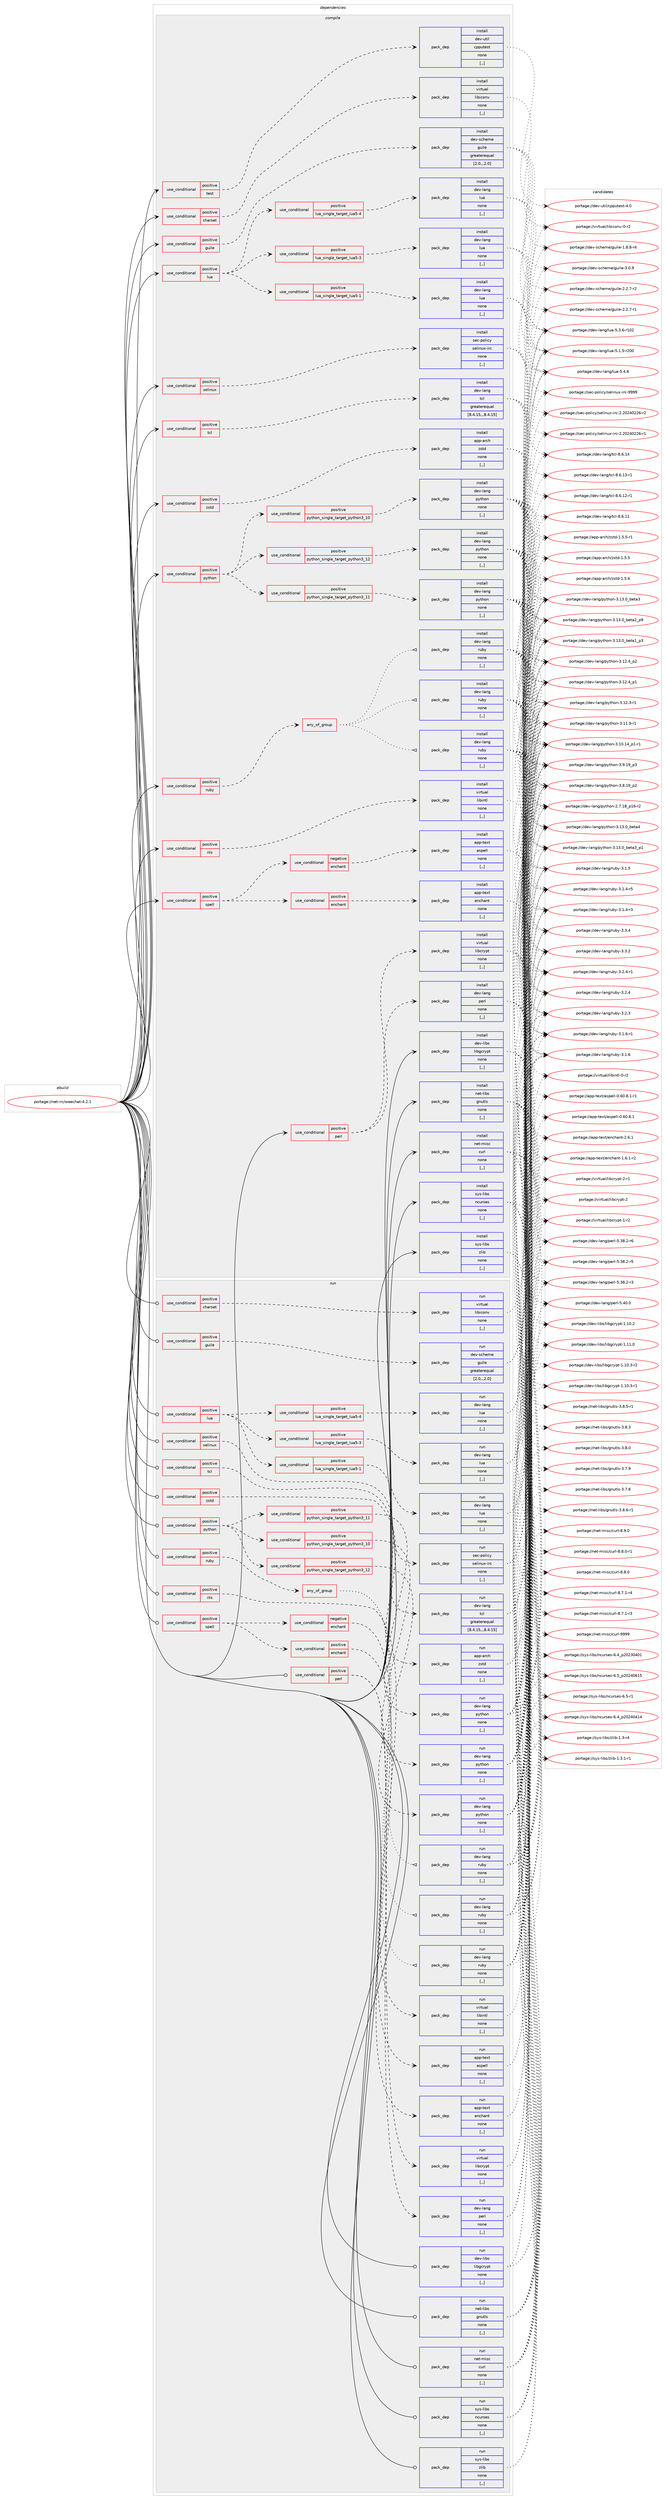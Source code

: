 digraph prolog {

# *************
# Graph options
# *************

newrank=true;
concentrate=true;
compound=true;
graph [rankdir=LR,fontname=Helvetica,fontsize=10,ranksep=1.5];#, ranksep=2.5, nodesep=0.2];
edge  [arrowhead=vee];
node  [fontname=Helvetica,fontsize=10];

# **********
# The ebuild
# **********

subgraph cluster_leftcol {
color=gray;
label=<<i>ebuild</i>>;
id [label="portage://net-irc/weechat-4.2.1", color=red, width=4, href="../net-irc/weechat-4.2.1.svg"];
}

# ****************
# The dependencies
# ****************

subgraph cluster_midcol {
color=gray;
label=<<i>dependencies</i>>;
subgraph cluster_compile {
fillcolor="#eeeeee";
style=filled;
label=<<i>compile</i>>;
subgraph cond93277 {
dependency357964 [label=<<TABLE BORDER="0" CELLBORDER="1" CELLSPACING="0" CELLPADDING="4"><TR><TD ROWSPAN="3" CELLPADDING="10">use_conditional</TD></TR><TR><TD>positive</TD></TR><TR><TD>charset</TD></TR></TABLE>>, shape=none, color=red];
subgraph pack262037 {
dependency357965 [label=<<TABLE BORDER="0" CELLBORDER="1" CELLSPACING="0" CELLPADDING="4" WIDTH="220"><TR><TD ROWSPAN="6" CELLPADDING="30">pack_dep</TD></TR><TR><TD WIDTH="110">install</TD></TR><TR><TD>virtual</TD></TR><TR><TD>libiconv</TD></TR><TR><TD>none</TD></TR><TR><TD>[,,]</TD></TR></TABLE>>, shape=none, color=blue];
}
dependency357964:e -> dependency357965:w [weight=20,style="dashed",arrowhead="vee"];
}
id:e -> dependency357964:w [weight=20,style="solid",arrowhead="vee"];
subgraph cond93278 {
dependency357966 [label=<<TABLE BORDER="0" CELLBORDER="1" CELLSPACING="0" CELLPADDING="4"><TR><TD ROWSPAN="3" CELLPADDING="10">use_conditional</TD></TR><TR><TD>positive</TD></TR><TR><TD>guile</TD></TR></TABLE>>, shape=none, color=red];
subgraph pack262038 {
dependency357967 [label=<<TABLE BORDER="0" CELLBORDER="1" CELLSPACING="0" CELLPADDING="4" WIDTH="220"><TR><TD ROWSPAN="6" CELLPADDING="30">pack_dep</TD></TR><TR><TD WIDTH="110">install</TD></TR><TR><TD>dev-scheme</TD></TR><TR><TD>guile</TD></TR><TR><TD>greaterequal</TD></TR><TR><TD>[2.0,,,2.0]</TD></TR></TABLE>>, shape=none, color=blue];
}
dependency357966:e -> dependency357967:w [weight=20,style="dashed",arrowhead="vee"];
}
id:e -> dependency357966:w [weight=20,style="solid",arrowhead="vee"];
subgraph cond93279 {
dependency357968 [label=<<TABLE BORDER="0" CELLBORDER="1" CELLSPACING="0" CELLPADDING="4"><TR><TD ROWSPAN="3" CELLPADDING="10">use_conditional</TD></TR><TR><TD>positive</TD></TR><TR><TD>lua</TD></TR></TABLE>>, shape=none, color=red];
subgraph cond93280 {
dependency357969 [label=<<TABLE BORDER="0" CELLBORDER="1" CELLSPACING="0" CELLPADDING="4"><TR><TD ROWSPAN="3" CELLPADDING="10">use_conditional</TD></TR><TR><TD>positive</TD></TR><TR><TD>lua_single_target_lua5-1</TD></TR></TABLE>>, shape=none, color=red];
subgraph pack262039 {
dependency357970 [label=<<TABLE BORDER="0" CELLBORDER="1" CELLSPACING="0" CELLPADDING="4" WIDTH="220"><TR><TD ROWSPAN="6" CELLPADDING="30">pack_dep</TD></TR><TR><TD WIDTH="110">install</TD></TR><TR><TD>dev-lang</TD></TR><TR><TD>lua</TD></TR><TR><TD>none</TD></TR><TR><TD>[,,]</TD></TR></TABLE>>, shape=none, color=blue];
}
dependency357969:e -> dependency357970:w [weight=20,style="dashed",arrowhead="vee"];
}
dependency357968:e -> dependency357969:w [weight=20,style="dashed",arrowhead="vee"];
subgraph cond93281 {
dependency357971 [label=<<TABLE BORDER="0" CELLBORDER="1" CELLSPACING="0" CELLPADDING="4"><TR><TD ROWSPAN="3" CELLPADDING="10">use_conditional</TD></TR><TR><TD>positive</TD></TR><TR><TD>lua_single_target_lua5-3</TD></TR></TABLE>>, shape=none, color=red];
subgraph pack262040 {
dependency357972 [label=<<TABLE BORDER="0" CELLBORDER="1" CELLSPACING="0" CELLPADDING="4" WIDTH="220"><TR><TD ROWSPAN="6" CELLPADDING="30">pack_dep</TD></TR><TR><TD WIDTH="110">install</TD></TR><TR><TD>dev-lang</TD></TR><TR><TD>lua</TD></TR><TR><TD>none</TD></TR><TR><TD>[,,]</TD></TR></TABLE>>, shape=none, color=blue];
}
dependency357971:e -> dependency357972:w [weight=20,style="dashed",arrowhead="vee"];
}
dependency357968:e -> dependency357971:w [weight=20,style="dashed",arrowhead="vee"];
subgraph cond93282 {
dependency357973 [label=<<TABLE BORDER="0" CELLBORDER="1" CELLSPACING="0" CELLPADDING="4"><TR><TD ROWSPAN="3" CELLPADDING="10">use_conditional</TD></TR><TR><TD>positive</TD></TR><TR><TD>lua_single_target_lua5-4</TD></TR></TABLE>>, shape=none, color=red];
subgraph pack262041 {
dependency357974 [label=<<TABLE BORDER="0" CELLBORDER="1" CELLSPACING="0" CELLPADDING="4" WIDTH="220"><TR><TD ROWSPAN="6" CELLPADDING="30">pack_dep</TD></TR><TR><TD WIDTH="110">install</TD></TR><TR><TD>dev-lang</TD></TR><TR><TD>lua</TD></TR><TR><TD>none</TD></TR><TR><TD>[,,]</TD></TR></TABLE>>, shape=none, color=blue];
}
dependency357973:e -> dependency357974:w [weight=20,style="dashed",arrowhead="vee"];
}
dependency357968:e -> dependency357973:w [weight=20,style="dashed",arrowhead="vee"];
}
id:e -> dependency357968:w [weight=20,style="solid",arrowhead="vee"];
subgraph cond93283 {
dependency357975 [label=<<TABLE BORDER="0" CELLBORDER="1" CELLSPACING="0" CELLPADDING="4"><TR><TD ROWSPAN="3" CELLPADDING="10">use_conditional</TD></TR><TR><TD>positive</TD></TR><TR><TD>nls</TD></TR></TABLE>>, shape=none, color=red];
subgraph pack262042 {
dependency357976 [label=<<TABLE BORDER="0" CELLBORDER="1" CELLSPACING="0" CELLPADDING="4" WIDTH="220"><TR><TD ROWSPAN="6" CELLPADDING="30">pack_dep</TD></TR><TR><TD WIDTH="110">install</TD></TR><TR><TD>virtual</TD></TR><TR><TD>libintl</TD></TR><TR><TD>none</TD></TR><TR><TD>[,,]</TD></TR></TABLE>>, shape=none, color=blue];
}
dependency357975:e -> dependency357976:w [weight=20,style="dashed",arrowhead="vee"];
}
id:e -> dependency357975:w [weight=20,style="solid",arrowhead="vee"];
subgraph cond93284 {
dependency357977 [label=<<TABLE BORDER="0" CELLBORDER="1" CELLSPACING="0" CELLPADDING="4"><TR><TD ROWSPAN="3" CELLPADDING="10">use_conditional</TD></TR><TR><TD>positive</TD></TR><TR><TD>perl</TD></TR></TABLE>>, shape=none, color=red];
subgraph pack262043 {
dependency357978 [label=<<TABLE BORDER="0" CELLBORDER="1" CELLSPACING="0" CELLPADDING="4" WIDTH="220"><TR><TD ROWSPAN="6" CELLPADDING="30">pack_dep</TD></TR><TR><TD WIDTH="110">install</TD></TR><TR><TD>dev-lang</TD></TR><TR><TD>perl</TD></TR><TR><TD>none</TD></TR><TR><TD>[,,]</TD></TR></TABLE>>, shape=none, color=blue];
}
dependency357977:e -> dependency357978:w [weight=20,style="dashed",arrowhead="vee"];
subgraph pack262044 {
dependency357979 [label=<<TABLE BORDER="0" CELLBORDER="1" CELLSPACING="0" CELLPADDING="4" WIDTH="220"><TR><TD ROWSPAN="6" CELLPADDING="30">pack_dep</TD></TR><TR><TD WIDTH="110">install</TD></TR><TR><TD>virtual</TD></TR><TR><TD>libcrypt</TD></TR><TR><TD>none</TD></TR><TR><TD>[,,]</TD></TR></TABLE>>, shape=none, color=blue];
}
dependency357977:e -> dependency357979:w [weight=20,style="dashed",arrowhead="vee"];
}
id:e -> dependency357977:w [weight=20,style="solid",arrowhead="vee"];
subgraph cond93285 {
dependency357980 [label=<<TABLE BORDER="0" CELLBORDER="1" CELLSPACING="0" CELLPADDING="4"><TR><TD ROWSPAN="3" CELLPADDING="10">use_conditional</TD></TR><TR><TD>positive</TD></TR><TR><TD>python</TD></TR></TABLE>>, shape=none, color=red];
subgraph cond93286 {
dependency357981 [label=<<TABLE BORDER="0" CELLBORDER="1" CELLSPACING="0" CELLPADDING="4"><TR><TD ROWSPAN="3" CELLPADDING="10">use_conditional</TD></TR><TR><TD>positive</TD></TR><TR><TD>python_single_target_python3_10</TD></TR></TABLE>>, shape=none, color=red];
subgraph pack262045 {
dependency357982 [label=<<TABLE BORDER="0" CELLBORDER="1" CELLSPACING="0" CELLPADDING="4" WIDTH="220"><TR><TD ROWSPAN="6" CELLPADDING="30">pack_dep</TD></TR><TR><TD WIDTH="110">install</TD></TR><TR><TD>dev-lang</TD></TR><TR><TD>python</TD></TR><TR><TD>none</TD></TR><TR><TD>[,,]</TD></TR></TABLE>>, shape=none, color=blue];
}
dependency357981:e -> dependency357982:w [weight=20,style="dashed",arrowhead="vee"];
}
dependency357980:e -> dependency357981:w [weight=20,style="dashed",arrowhead="vee"];
subgraph cond93287 {
dependency357983 [label=<<TABLE BORDER="0" CELLBORDER="1" CELLSPACING="0" CELLPADDING="4"><TR><TD ROWSPAN="3" CELLPADDING="10">use_conditional</TD></TR><TR><TD>positive</TD></TR><TR><TD>python_single_target_python3_11</TD></TR></TABLE>>, shape=none, color=red];
subgraph pack262046 {
dependency357984 [label=<<TABLE BORDER="0" CELLBORDER="1" CELLSPACING="0" CELLPADDING="4" WIDTH="220"><TR><TD ROWSPAN="6" CELLPADDING="30">pack_dep</TD></TR><TR><TD WIDTH="110">install</TD></TR><TR><TD>dev-lang</TD></TR><TR><TD>python</TD></TR><TR><TD>none</TD></TR><TR><TD>[,,]</TD></TR></TABLE>>, shape=none, color=blue];
}
dependency357983:e -> dependency357984:w [weight=20,style="dashed",arrowhead="vee"];
}
dependency357980:e -> dependency357983:w [weight=20,style="dashed",arrowhead="vee"];
subgraph cond93288 {
dependency357985 [label=<<TABLE BORDER="0" CELLBORDER="1" CELLSPACING="0" CELLPADDING="4"><TR><TD ROWSPAN="3" CELLPADDING="10">use_conditional</TD></TR><TR><TD>positive</TD></TR><TR><TD>python_single_target_python3_12</TD></TR></TABLE>>, shape=none, color=red];
subgraph pack262047 {
dependency357986 [label=<<TABLE BORDER="0" CELLBORDER="1" CELLSPACING="0" CELLPADDING="4" WIDTH="220"><TR><TD ROWSPAN="6" CELLPADDING="30">pack_dep</TD></TR><TR><TD WIDTH="110">install</TD></TR><TR><TD>dev-lang</TD></TR><TR><TD>python</TD></TR><TR><TD>none</TD></TR><TR><TD>[,,]</TD></TR></TABLE>>, shape=none, color=blue];
}
dependency357985:e -> dependency357986:w [weight=20,style="dashed",arrowhead="vee"];
}
dependency357980:e -> dependency357985:w [weight=20,style="dashed",arrowhead="vee"];
}
id:e -> dependency357980:w [weight=20,style="solid",arrowhead="vee"];
subgraph cond93289 {
dependency357987 [label=<<TABLE BORDER="0" CELLBORDER="1" CELLSPACING="0" CELLPADDING="4"><TR><TD ROWSPAN="3" CELLPADDING="10">use_conditional</TD></TR><TR><TD>positive</TD></TR><TR><TD>ruby</TD></TR></TABLE>>, shape=none, color=red];
subgraph any2461 {
dependency357988 [label=<<TABLE BORDER="0" CELLBORDER="1" CELLSPACING="0" CELLPADDING="4"><TR><TD CELLPADDING="10">any_of_group</TD></TR></TABLE>>, shape=none, color=red];subgraph pack262048 {
dependency357989 [label=<<TABLE BORDER="0" CELLBORDER="1" CELLSPACING="0" CELLPADDING="4" WIDTH="220"><TR><TD ROWSPAN="6" CELLPADDING="30">pack_dep</TD></TR><TR><TD WIDTH="110">install</TD></TR><TR><TD>dev-lang</TD></TR><TR><TD>ruby</TD></TR><TR><TD>none</TD></TR><TR><TD>[,,]</TD></TR></TABLE>>, shape=none, color=blue];
}
dependency357988:e -> dependency357989:w [weight=20,style="dotted",arrowhead="oinv"];
subgraph pack262049 {
dependency357990 [label=<<TABLE BORDER="0" CELLBORDER="1" CELLSPACING="0" CELLPADDING="4" WIDTH="220"><TR><TD ROWSPAN="6" CELLPADDING="30">pack_dep</TD></TR><TR><TD WIDTH="110">install</TD></TR><TR><TD>dev-lang</TD></TR><TR><TD>ruby</TD></TR><TR><TD>none</TD></TR><TR><TD>[,,]</TD></TR></TABLE>>, shape=none, color=blue];
}
dependency357988:e -> dependency357990:w [weight=20,style="dotted",arrowhead="oinv"];
subgraph pack262050 {
dependency357991 [label=<<TABLE BORDER="0" CELLBORDER="1" CELLSPACING="0" CELLPADDING="4" WIDTH="220"><TR><TD ROWSPAN="6" CELLPADDING="30">pack_dep</TD></TR><TR><TD WIDTH="110">install</TD></TR><TR><TD>dev-lang</TD></TR><TR><TD>ruby</TD></TR><TR><TD>none</TD></TR><TR><TD>[,,]</TD></TR></TABLE>>, shape=none, color=blue];
}
dependency357988:e -> dependency357991:w [weight=20,style="dotted",arrowhead="oinv"];
}
dependency357987:e -> dependency357988:w [weight=20,style="dashed",arrowhead="vee"];
}
id:e -> dependency357987:w [weight=20,style="solid",arrowhead="vee"];
subgraph cond93290 {
dependency357992 [label=<<TABLE BORDER="0" CELLBORDER="1" CELLSPACING="0" CELLPADDING="4"><TR><TD ROWSPAN="3" CELLPADDING="10">use_conditional</TD></TR><TR><TD>positive</TD></TR><TR><TD>selinux</TD></TR></TABLE>>, shape=none, color=red];
subgraph pack262051 {
dependency357993 [label=<<TABLE BORDER="0" CELLBORDER="1" CELLSPACING="0" CELLPADDING="4" WIDTH="220"><TR><TD ROWSPAN="6" CELLPADDING="30">pack_dep</TD></TR><TR><TD WIDTH="110">install</TD></TR><TR><TD>sec-policy</TD></TR><TR><TD>selinux-irc</TD></TR><TR><TD>none</TD></TR><TR><TD>[,,]</TD></TR></TABLE>>, shape=none, color=blue];
}
dependency357992:e -> dependency357993:w [weight=20,style="dashed",arrowhead="vee"];
}
id:e -> dependency357992:w [weight=20,style="solid",arrowhead="vee"];
subgraph cond93291 {
dependency357994 [label=<<TABLE BORDER="0" CELLBORDER="1" CELLSPACING="0" CELLPADDING="4"><TR><TD ROWSPAN="3" CELLPADDING="10">use_conditional</TD></TR><TR><TD>positive</TD></TR><TR><TD>spell</TD></TR></TABLE>>, shape=none, color=red];
subgraph cond93292 {
dependency357995 [label=<<TABLE BORDER="0" CELLBORDER="1" CELLSPACING="0" CELLPADDING="4"><TR><TD ROWSPAN="3" CELLPADDING="10">use_conditional</TD></TR><TR><TD>positive</TD></TR><TR><TD>enchant</TD></TR></TABLE>>, shape=none, color=red];
subgraph pack262052 {
dependency357996 [label=<<TABLE BORDER="0" CELLBORDER="1" CELLSPACING="0" CELLPADDING="4" WIDTH="220"><TR><TD ROWSPAN="6" CELLPADDING="30">pack_dep</TD></TR><TR><TD WIDTH="110">install</TD></TR><TR><TD>app-text</TD></TR><TR><TD>enchant</TD></TR><TR><TD>none</TD></TR><TR><TD>[,,]</TD></TR></TABLE>>, shape=none, color=blue];
}
dependency357995:e -> dependency357996:w [weight=20,style="dashed",arrowhead="vee"];
}
dependency357994:e -> dependency357995:w [weight=20,style="dashed",arrowhead="vee"];
subgraph cond93293 {
dependency357997 [label=<<TABLE BORDER="0" CELLBORDER="1" CELLSPACING="0" CELLPADDING="4"><TR><TD ROWSPAN="3" CELLPADDING="10">use_conditional</TD></TR><TR><TD>negative</TD></TR><TR><TD>enchant</TD></TR></TABLE>>, shape=none, color=red];
subgraph pack262053 {
dependency357998 [label=<<TABLE BORDER="0" CELLBORDER="1" CELLSPACING="0" CELLPADDING="4" WIDTH="220"><TR><TD ROWSPAN="6" CELLPADDING="30">pack_dep</TD></TR><TR><TD WIDTH="110">install</TD></TR><TR><TD>app-text</TD></TR><TR><TD>aspell</TD></TR><TR><TD>none</TD></TR><TR><TD>[,,]</TD></TR></TABLE>>, shape=none, color=blue];
}
dependency357997:e -> dependency357998:w [weight=20,style="dashed",arrowhead="vee"];
}
dependency357994:e -> dependency357997:w [weight=20,style="dashed",arrowhead="vee"];
}
id:e -> dependency357994:w [weight=20,style="solid",arrowhead="vee"];
subgraph cond93294 {
dependency357999 [label=<<TABLE BORDER="0" CELLBORDER="1" CELLSPACING="0" CELLPADDING="4"><TR><TD ROWSPAN="3" CELLPADDING="10">use_conditional</TD></TR><TR><TD>positive</TD></TR><TR><TD>tcl</TD></TR></TABLE>>, shape=none, color=red];
subgraph pack262054 {
dependency358000 [label=<<TABLE BORDER="0" CELLBORDER="1" CELLSPACING="0" CELLPADDING="4" WIDTH="220"><TR><TD ROWSPAN="6" CELLPADDING="30">pack_dep</TD></TR><TR><TD WIDTH="110">install</TD></TR><TR><TD>dev-lang</TD></TR><TR><TD>tcl</TD></TR><TR><TD>greaterequal</TD></TR><TR><TD>[8.4.15,,,8.4.15]</TD></TR></TABLE>>, shape=none, color=blue];
}
dependency357999:e -> dependency358000:w [weight=20,style="dashed",arrowhead="vee"];
}
id:e -> dependency357999:w [weight=20,style="solid",arrowhead="vee"];
subgraph cond93295 {
dependency358001 [label=<<TABLE BORDER="0" CELLBORDER="1" CELLSPACING="0" CELLPADDING="4"><TR><TD ROWSPAN="3" CELLPADDING="10">use_conditional</TD></TR><TR><TD>positive</TD></TR><TR><TD>test</TD></TR></TABLE>>, shape=none, color=red];
subgraph pack262055 {
dependency358002 [label=<<TABLE BORDER="0" CELLBORDER="1" CELLSPACING="0" CELLPADDING="4" WIDTH="220"><TR><TD ROWSPAN="6" CELLPADDING="30">pack_dep</TD></TR><TR><TD WIDTH="110">install</TD></TR><TR><TD>dev-util</TD></TR><TR><TD>cpputest</TD></TR><TR><TD>none</TD></TR><TR><TD>[,,]</TD></TR></TABLE>>, shape=none, color=blue];
}
dependency358001:e -> dependency358002:w [weight=20,style="dashed",arrowhead="vee"];
}
id:e -> dependency358001:w [weight=20,style="solid",arrowhead="vee"];
subgraph cond93296 {
dependency358003 [label=<<TABLE BORDER="0" CELLBORDER="1" CELLSPACING="0" CELLPADDING="4"><TR><TD ROWSPAN="3" CELLPADDING="10">use_conditional</TD></TR><TR><TD>positive</TD></TR><TR><TD>zstd</TD></TR></TABLE>>, shape=none, color=red];
subgraph pack262056 {
dependency358004 [label=<<TABLE BORDER="0" CELLBORDER="1" CELLSPACING="0" CELLPADDING="4" WIDTH="220"><TR><TD ROWSPAN="6" CELLPADDING="30">pack_dep</TD></TR><TR><TD WIDTH="110">install</TD></TR><TR><TD>app-arch</TD></TR><TR><TD>zstd</TD></TR><TR><TD>none</TD></TR><TR><TD>[,,]</TD></TR></TABLE>>, shape=none, color=blue];
}
dependency358003:e -> dependency358004:w [weight=20,style="dashed",arrowhead="vee"];
}
id:e -> dependency358003:w [weight=20,style="solid",arrowhead="vee"];
subgraph pack262057 {
dependency358005 [label=<<TABLE BORDER="0" CELLBORDER="1" CELLSPACING="0" CELLPADDING="4" WIDTH="220"><TR><TD ROWSPAN="6" CELLPADDING="30">pack_dep</TD></TR><TR><TD WIDTH="110">install</TD></TR><TR><TD>dev-libs</TD></TR><TR><TD>libgcrypt</TD></TR><TR><TD>none</TD></TR><TR><TD>[,,]</TD></TR></TABLE>>, shape=none, color=blue];
}
id:e -> dependency358005:w [weight=20,style="solid",arrowhead="vee"];
subgraph pack262058 {
dependency358006 [label=<<TABLE BORDER="0" CELLBORDER="1" CELLSPACING="0" CELLPADDING="4" WIDTH="220"><TR><TD ROWSPAN="6" CELLPADDING="30">pack_dep</TD></TR><TR><TD WIDTH="110">install</TD></TR><TR><TD>net-libs</TD></TR><TR><TD>gnutls</TD></TR><TR><TD>none</TD></TR><TR><TD>[,,]</TD></TR></TABLE>>, shape=none, color=blue];
}
id:e -> dependency358006:w [weight=20,style="solid",arrowhead="vee"];
subgraph pack262059 {
dependency358007 [label=<<TABLE BORDER="0" CELLBORDER="1" CELLSPACING="0" CELLPADDING="4" WIDTH="220"><TR><TD ROWSPAN="6" CELLPADDING="30">pack_dep</TD></TR><TR><TD WIDTH="110">install</TD></TR><TR><TD>net-misc</TD></TR><TR><TD>curl</TD></TR><TR><TD>none</TD></TR><TR><TD>[,,]</TD></TR></TABLE>>, shape=none, color=blue];
}
id:e -> dependency358007:w [weight=20,style="solid",arrowhead="vee"];
subgraph pack262060 {
dependency358008 [label=<<TABLE BORDER="0" CELLBORDER="1" CELLSPACING="0" CELLPADDING="4" WIDTH="220"><TR><TD ROWSPAN="6" CELLPADDING="30">pack_dep</TD></TR><TR><TD WIDTH="110">install</TD></TR><TR><TD>sys-libs</TD></TR><TR><TD>ncurses</TD></TR><TR><TD>none</TD></TR><TR><TD>[,,]</TD></TR></TABLE>>, shape=none, color=blue];
}
id:e -> dependency358008:w [weight=20,style="solid",arrowhead="vee"];
subgraph pack262061 {
dependency358009 [label=<<TABLE BORDER="0" CELLBORDER="1" CELLSPACING="0" CELLPADDING="4" WIDTH="220"><TR><TD ROWSPAN="6" CELLPADDING="30">pack_dep</TD></TR><TR><TD WIDTH="110">install</TD></TR><TR><TD>sys-libs</TD></TR><TR><TD>zlib</TD></TR><TR><TD>none</TD></TR><TR><TD>[,,]</TD></TR></TABLE>>, shape=none, color=blue];
}
id:e -> dependency358009:w [weight=20,style="solid",arrowhead="vee"];
}
subgraph cluster_compileandrun {
fillcolor="#eeeeee";
style=filled;
label=<<i>compile and run</i>>;
}
subgraph cluster_run {
fillcolor="#eeeeee";
style=filled;
label=<<i>run</i>>;
subgraph cond93297 {
dependency358010 [label=<<TABLE BORDER="0" CELLBORDER="1" CELLSPACING="0" CELLPADDING="4"><TR><TD ROWSPAN="3" CELLPADDING="10">use_conditional</TD></TR><TR><TD>positive</TD></TR><TR><TD>charset</TD></TR></TABLE>>, shape=none, color=red];
subgraph pack262062 {
dependency358011 [label=<<TABLE BORDER="0" CELLBORDER="1" CELLSPACING="0" CELLPADDING="4" WIDTH="220"><TR><TD ROWSPAN="6" CELLPADDING="30">pack_dep</TD></TR><TR><TD WIDTH="110">run</TD></TR><TR><TD>virtual</TD></TR><TR><TD>libiconv</TD></TR><TR><TD>none</TD></TR><TR><TD>[,,]</TD></TR></TABLE>>, shape=none, color=blue];
}
dependency358010:e -> dependency358011:w [weight=20,style="dashed",arrowhead="vee"];
}
id:e -> dependency358010:w [weight=20,style="solid",arrowhead="odot"];
subgraph cond93298 {
dependency358012 [label=<<TABLE BORDER="0" CELLBORDER="1" CELLSPACING="0" CELLPADDING="4"><TR><TD ROWSPAN="3" CELLPADDING="10">use_conditional</TD></TR><TR><TD>positive</TD></TR><TR><TD>guile</TD></TR></TABLE>>, shape=none, color=red];
subgraph pack262063 {
dependency358013 [label=<<TABLE BORDER="0" CELLBORDER="1" CELLSPACING="0" CELLPADDING="4" WIDTH="220"><TR><TD ROWSPAN="6" CELLPADDING="30">pack_dep</TD></TR><TR><TD WIDTH="110">run</TD></TR><TR><TD>dev-scheme</TD></TR><TR><TD>guile</TD></TR><TR><TD>greaterequal</TD></TR><TR><TD>[2.0,,,2.0]</TD></TR></TABLE>>, shape=none, color=blue];
}
dependency358012:e -> dependency358013:w [weight=20,style="dashed",arrowhead="vee"];
}
id:e -> dependency358012:w [weight=20,style="solid",arrowhead="odot"];
subgraph cond93299 {
dependency358014 [label=<<TABLE BORDER="0" CELLBORDER="1" CELLSPACING="0" CELLPADDING="4"><TR><TD ROWSPAN="3" CELLPADDING="10">use_conditional</TD></TR><TR><TD>positive</TD></TR><TR><TD>lua</TD></TR></TABLE>>, shape=none, color=red];
subgraph cond93300 {
dependency358015 [label=<<TABLE BORDER="0" CELLBORDER="1" CELLSPACING="0" CELLPADDING="4"><TR><TD ROWSPAN="3" CELLPADDING="10">use_conditional</TD></TR><TR><TD>positive</TD></TR><TR><TD>lua_single_target_lua5-1</TD></TR></TABLE>>, shape=none, color=red];
subgraph pack262064 {
dependency358016 [label=<<TABLE BORDER="0" CELLBORDER="1" CELLSPACING="0" CELLPADDING="4" WIDTH="220"><TR><TD ROWSPAN="6" CELLPADDING="30">pack_dep</TD></TR><TR><TD WIDTH="110">run</TD></TR><TR><TD>dev-lang</TD></TR><TR><TD>lua</TD></TR><TR><TD>none</TD></TR><TR><TD>[,,]</TD></TR></TABLE>>, shape=none, color=blue];
}
dependency358015:e -> dependency358016:w [weight=20,style="dashed",arrowhead="vee"];
}
dependency358014:e -> dependency358015:w [weight=20,style="dashed",arrowhead="vee"];
subgraph cond93301 {
dependency358017 [label=<<TABLE BORDER="0" CELLBORDER="1" CELLSPACING="0" CELLPADDING="4"><TR><TD ROWSPAN="3" CELLPADDING="10">use_conditional</TD></TR><TR><TD>positive</TD></TR><TR><TD>lua_single_target_lua5-3</TD></TR></TABLE>>, shape=none, color=red];
subgraph pack262065 {
dependency358018 [label=<<TABLE BORDER="0" CELLBORDER="1" CELLSPACING="0" CELLPADDING="4" WIDTH="220"><TR><TD ROWSPAN="6" CELLPADDING="30">pack_dep</TD></TR><TR><TD WIDTH="110">run</TD></TR><TR><TD>dev-lang</TD></TR><TR><TD>lua</TD></TR><TR><TD>none</TD></TR><TR><TD>[,,]</TD></TR></TABLE>>, shape=none, color=blue];
}
dependency358017:e -> dependency358018:w [weight=20,style="dashed",arrowhead="vee"];
}
dependency358014:e -> dependency358017:w [weight=20,style="dashed",arrowhead="vee"];
subgraph cond93302 {
dependency358019 [label=<<TABLE BORDER="0" CELLBORDER="1" CELLSPACING="0" CELLPADDING="4"><TR><TD ROWSPAN="3" CELLPADDING="10">use_conditional</TD></TR><TR><TD>positive</TD></TR><TR><TD>lua_single_target_lua5-4</TD></TR></TABLE>>, shape=none, color=red];
subgraph pack262066 {
dependency358020 [label=<<TABLE BORDER="0" CELLBORDER="1" CELLSPACING="0" CELLPADDING="4" WIDTH="220"><TR><TD ROWSPAN="6" CELLPADDING="30">pack_dep</TD></TR><TR><TD WIDTH="110">run</TD></TR><TR><TD>dev-lang</TD></TR><TR><TD>lua</TD></TR><TR><TD>none</TD></TR><TR><TD>[,,]</TD></TR></TABLE>>, shape=none, color=blue];
}
dependency358019:e -> dependency358020:w [weight=20,style="dashed",arrowhead="vee"];
}
dependency358014:e -> dependency358019:w [weight=20,style="dashed",arrowhead="vee"];
}
id:e -> dependency358014:w [weight=20,style="solid",arrowhead="odot"];
subgraph cond93303 {
dependency358021 [label=<<TABLE BORDER="0" CELLBORDER="1" CELLSPACING="0" CELLPADDING="4"><TR><TD ROWSPAN="3" CELLPADDING="10">use_conditional</TD></TR><TR><TD>positive</TD></TR><TR><TD>nls</TD></TR></TABLE>>, shape=none, color=red];
subgraph pack262067 {
dependency358022 [label=<<TABLE BORDER="0" CELLBORDER="1" CELLSPACING="0" CELLPADDING="4" WIDTH="220"><TR><TD ROWSPAN="6" CELLPADDING="30">pack_dep</TD></TR><TR><TD WIDTH="110">run</TD></TR><TR><TD>virtual</TD></TR><TR><TD>libintl</TD></TR><TR><TD>none</TD></TR><TR><TD>[,,]</TD></TR></TABLE>>, shape=none, color=blue];
}
dependency358021:e -> dependency358022:w [weight=20,style="dashed",arrowhead="vee"];
}
id:e -> dependency358021:w [weight=20,style="solid",arrowhead="odot"];
subgraph cond93304 {
dependency358023 [label=<<TABLE BORDER="0" CELLBORDER="1" CELLSPACING="0" CELLPADDING="4"><TR><TD ROWSPAN="3" CELLPADDING="10">use_conditional</TD></TR><TR><TD>positive</TD></TR><TR><TD>perl</TD></TR></TABLE>>, shape=none, color=red];
subgraph pack262068 {
dependency358024 [label=<<TABLE BORDER="0" CELLBORDER="1" CELLSPACING="0" CELLPADDING="4" WIDTH="220"><TR><TD ROWSPAN="6" CELLPADDING="30">pack_dep</TD></TR><TR><TD WIDTH="110">run</TD></TR><TR><TD>dev-lang</TD></TR><TR><TD>perl</TD></TR><TR><TD>none</TD></TR><TR><TD>[,,]</TD></TR></TABLE>>, shape=none, color=blue];
}
dependency358023:e -> dependency358024:w [weight=20,style="dashed",arrowhead="vee"];
subgraph pack262069 {
dependency358025 [label=<<TABLE BORDER="0" CELLBORDER="1" CELLSPACING="0" CELLPADDING="4" WIDTH="220"><TR><TD ROWSPAN="6" CELLPADDING="30">pack_dep</TD></TR><TR><TD WIDTH="110">run</TD></TR><TR><TD>virtual</TD></TR><TR><TD>libcrypt</TD></TR><TR><TD>none</TD></TR><TR><TD>[,,]</TD></TR></TABLE>>, shape=none, color=blue];
}
dependency358023:e -> dependency358025:w [weight=20,style="dashed",arrowhead="vee"];
}
id:e -> dependency358023:w [weight=20,style="solid",arrowhead="odot"];
subgraph cond93305 {
dependency358026 [label=<<TABLE BORDER="0" CELLBORDER="1" CELLSPACING="0" CELLPADDING="4"><TR><TD ROWSPAN="3" CELLPADDING="10">use_conditional</TD></TR><TR><TD>positive</TD></TR><TR><TD>python</TD></TR></TABLE>>, shape=none, color=red];
subgraph cond93306 {
dependency358027 [label=<<TABLE BORDER="0" CELLBORDER="1" CELLSPACING="0" CELLPADDING="4"><TR><TD ROWSPAN="3" CELLPADDING="10">use_conditional</TD></TR><TR><TD>positive</TD></TR><TR><TD>python_single_target_python3_10</TD></TR></TABLE>>, shape=none, color=red];
subgraph pack262070 {
dependency358028 [label=<<TABLE BORDER="0" CELLBORDER="1" CELLSPACING="0" CELLPADDING="4" WIDTH="220"><TR><TD ROWSPAN="6" CELLPADDING="30">pack_dep</TD></TR><TR><TD WIDTH="110">run</TD></TR><TR><TD>dev-lang</TD></TR><TR><TD>python</TD></TR><TR><TD>none</TD></TR><TR><TD>[,,]</TD></TR></TABLE>>, shape=none, color=blue];
}
dependency358027:e -> dependency358028:w [weight=20,style="dashed",arrowhead="vee"];
}
dependency358026:e -> dependency358027:w [weight=20,style="dashed",arrowhead="vee"];
subgraph cond93307 {
dependency358029 [label=<<TABLE BORDER="0" CELLBORDER="1" CELLSPACING="0" CELLPADDING="4"><TR><TD ROWSPAN="3" CELLPADDING="10">use_conditional</TD></TR><TR><TD>positive</TD></TR><TR><TD>python_single_target_python3_11</TD></TR></TABLE>>, shape=none, color=red];
subgraph pack262071 {
dependency358030 [label=<<TABLE BORDER="0" CELLBORDER="1" CELLSPACING="0" CELLPADDING="4" WIDTH="220"><TR><TD ROWSPAN="6" CELLPADDING="30">pack_dep</TD></TR><TR><TD WIDTH="110">run</TD></TR><TR><TD>dev-lang</TD></TR><TR><TD>python</TD></TR><TR><TD>none</TD></TR><TR><TD>[,,]</TD></TR></TABLE>>, shape=none, color=blue];
}
dependency358029:e -> dependency358030:w [weight=20,style="dashed",arrowhead="vee"];
}
dependency358026:e -> dependency358029:w [weight=20,style="dashed",arrowhead="vee"];
subgraph cond93308 {
dependency358031 [label=<<TABLE BORDER="0" CELLBORDER="1" CELLSPACING="0" CELLPADDING="4"><TR><TD ROWSPAN="3" CELLPADDING="10">use_conditional</TD></TR><TR><TD>positive</TD></TR><TR><TD>python_single_target_python3_12</TD></TR></TABLE>>, shape=none, color=red];
subgraph pack262072 {
dependency358032 [label=<<TABLE BORDER="0" CELLBORDER="1" CELLSPACING="0" CELLPADDING="4" WIDTH="220"><TR><TD ROWSPAN="6" CELLPADDING="30">pack_dep</TD></TR><TR><TD WIDTH="110">run</TD></TR><TR><TD>dev-lang</TD></TR><TR><TD>python</TD></TR><TR><TD>none</TD></TR><TR><TD>[,,]</TD></TR></TABLE>>, shape=none, color=blue];
}
dependency358031:e -> dependency358032:w [weight=20,style="dashed",arrowhead="vee"];
}
dependency358026:e -> dependency358031:w [weight=20,style="dashed",arrowhead="vee"];
}
id:e -> dependency358026:w [weight=20,style="solid",arrowhead="odot"];
subgraph cond93309 {
dependency358033 [label=<<TABLE BORDER="0" CELLBORDER="1" CELLSPACING="0" CELLPADDING="4"><TR><TD ROWSPAN="3" CELLPADDING="10">use_conditional</TD></TR><TR><TD>positive</TD></TR><TR><TD>ruby</TD></TR></TABLE>>, shape=none, color=red];
subgraph any2462 {
dependency358034 [label=<<TABLE BORDER="0" CELLBORDER="1" CELLSPACING="0" CELLPADDING="4"><TR><TD CELLPADDING="10">any_of_group</TD></TR></TABLE>>, shape=none, color=red];subgraph pack262073 {
dependency358035 [label=<<TABLE BORDER="0" CELLBORDER="1" CELLSPACING="0" CELLPADDING="4" WIDTH="220"><TR><TD ROWSPAN="6" CELLPADDING="30">pack_dep</TD></TR><TR><TD WIDTH="110">run</TD></TR><TR><TD>dev-lang</TD></TR><TR><TD>ruby</TD></TR><TR><TD>none</TD></TR><TR><TD>[,,]</TD></TR></TABLE>>, shape=none, color=blue];
}
dependency358034:e -> dependency358035:w [weight=20,style="dotted",arrowhead="oinv"];
subgraph pack262074 {
dependency358036 [label=<<TABLE BORDER="0" CELLBORDER="1" CELLSPACING="0" CELLPADDING="4" WIDTH="220"><TR><TD ROWSPAN="6" CELLPADDING="30">pack_dep</TD></TR><TR><TD WIDTH="110">run</TD></TR><TR><TD>dev-lang</TD></TR><TR><TD>ruby</TD></TR><TR><TD>none</TD></TR><TR><TD>[,,]</TD></TR></TABLE>>, shape=none, color=blue];
}
dependency358034:e -> dependency358036:w [weight=20,style="dotted",arrowhead="oinv"];
subgraph pack262075 {
dependency358037 [label=<<TABLE BORDER="0" CELLBORDER="1" CELLSPACING="0" CELLPADDING="4" WIDTH="220"><TR><TD ROWSPAN="6" CELLPADDING="30">pack_dep</TD></TR><TR><TD WIDTH="110">run</TD></TR><TR><TD>dev-lang</TD></TR><TR><TD>ruby</TD></TR><TR><TD>none</TD></TR><TR><TD>[,,]</TD></TR></TABLE>>, shape=none, color=blue];
}
dependency358034:e -> dependency358037:w [weight=20,style="dotted",arrowhead="oinv"];
}
dependency358033:e -> dependency358034:w [weight=20,style="dashed",arrowhead="vee"];
}
id:e -> dependency358033:w [weight=20,style="solid",arrowhead="odot"];
subgraph cond93310 {
dependency358038 [label=<<TABLE BORDER="0" CELLBORDER="1" CELLSPACING="0" CELLPADDING="4"><TR><TD ROWSPAN="3" CELLPADDING="10">use_conditional</TD></TR><TR><TD>positive</TD></TR><TR><TD>selinux</TD></TR></TABLE>>, shape=none, color=red];
subgraph pack262076 {
dependency358039 [label=<<TABLE BORDER="0" CELLBORDER="1" CELLSPACING="0" CELLPADDING="4" WIDTH="220"><TR><TD ROWSPAN="6" CELLPADDING="30">pack_dep</TD></TR><TR><TD WIDTH="110">run</TD></TR><TR><TD>sec-policy</TD></TR><TR><TD>selinux-irc</TD></TR><TR><TD>none</TD></TR><TR><TD>[,,]</TD></TR></TABLE>>, shape=none, color=blue];
}
dependency358038:e -> dependency358039:w [weight=20,style="dashed",arrowhead="vee"];
}
id:e -> dependency358038:w [weight=20,style="solid",arrowhead="odot"];
subgraph cond93311 {
dependency358040 [label=<<TABLE BORDER="0" CELLBORDER="1" CELLSPACING="0" CELLPADDING="4"><TR><TD ROWSPAN="3" CELLPADDING="10">use_conditional</TD></TR><TR><TD>positive</TD></TR><TR><TD>spell</TD></TR></TABLE>>, shape=none, color=red];
subgraph cond93312 {
dependency358041 [label=<<TABLE BORDER="0" CELLBORDER="1" CELLSPACING="0" CELLPADDING="4"><TR><TD ROWSPAN="3" CELLPADDING="10">use_conditional</TD></TR><TR><TD>positive</TD></TR><TR><TD>enchant</TD></TR></TABLE>>, shape=none, color=red];
subgraph pack262077 {
dependency358042 [label=<<TABLE BORDER="0" CELLBORDER="1" CELLSPACING="0" CELLPADDING="4" WIDTH="220"><TR><TD ROWSPAN="6" CELLPADDING="30">pack_dep</TD></TR><TR><TD WIDTH="110">run</TD></TR><TR><TD>app-text</TD></TR><TR><TD>enchant</TD></TR><TR><TD>none</TD></TR><TR><TD>[,,]</TD></TR></TABLE>>, shape=none, color=blue];
}
dependency358041:e -> dependency358042:w [weight=20,style="dashed",arrowhead="vee"];
}
dependency358040:e -> dependency358041:w [weight=20,style="dashed",arrowhead="vee"];
subgraph cond93313 {
dependency358043 [label=<<TABLE BORDER="0" CELLBORDER="1" CELLSPACING="0" CELLPADDING="4"><TR><TD ROWSPAN="3" CELLPADDING="10">use_conditional</TD></TR><TR><TD>negative</TD></TR><TR><TD>enchant</TD></TR></TABLE>>, shape=none, color=red];
subgraph pack262078 {
dependency358044 [label=<<TABLE BORDER="0" CELLBORDER="1" CELLSPACING="0" CELLPADDING="4" WIDTH="220"><TR><TD ROWSPAN="6" CELLPADDING="30">pack_dep</TD></TR><TR><TD WIDTH="110">run</TD></TR><TR><TD>app-text</TD></TR><TR><TD>aspell</TD></TR><TR><TD>none</TD></TR><TR><TD>[,,]</TD></TR></TABLE>>, shape=none, color=blue];
}
dependency358043:e -> dependency358044:w [weight=20,style="dashed",arrowhead="vee"];
}
dependency358040:e -> dependency358043:w [weight=20,style="dashed",arrowhead="vee"];
}
id:e -> dependency358040:w [weight=20,style="solid",arrowhead="odot"];
subgraph cond93314 {
dependency358045 [label=<<TABLE BORDER="0" CELLBORDER="1" CELLSPACING="0" CELLPADDING="4"><TR><TD ROWSPAN="3" CELLPADDING="10">use_conditional</TD></TR><TR><TD>positive</TD></TR><TR><TD>tcl</TD></TR></TABLE>>, shape=none, color=red];
subgraph pack262079 {
dependency358046 [label=<<TABLE BORDER="0" CELLBORDER="1" CELLSPACING="0" CELLPADDING="4" WIDTH="220"><TR><TD ROWSPAN="6" CELLPADDING="30">pack_dep</TD></TR><TR><TD WIDTH="110">run</TD></TR><TR><TD>dev-lang</TD></TR><TR><TD>tcl</TD></TR><TR><TD>greaterequal</TD></TR><TR><TD>[8.4.15,,,8.4.15]</TD></TR></TABLE>>, shape=none, color=blue];
}
dependency358045:e -> dependency358046:w [weight=20,style="dashed",arrowhead="vee"];
}
id:e -> dependency358045:w [weight=20,style="solid",arrowhead="odot"];
subgraph cond93315 {
dependency358047 [label=<<TABLE BORDER="0" CELLBORDER="1" CELLSPACING="0" CELLPADDING="4"><TR><TD ROWSPAN="3" CELLPADDING="10">use_conditional</TD></TR><TR><TD>positive</TD></TR><TR><TD>zstd</TD></TR></TABLE>>, shape=none, color=red];
subgraph pack262080 {
dependency358048 [label=<<TABLE BORDER="0" CELLBORDER="1" CELLSPACING="0" CELLPADDING="4" WIDTH="220"><TR><TD ROWSPAN="6" CELLPADDING="30">pack_dep</TD></TR><TR><TD WIDTH="110">run</TD></TR><TR><TD>app-arch</TD></TR><TR><TD>zstd</TD></TR><TR><TD>none</TD></TR><TR><TD>[,,]</TD></TR></TABLE>>, shape=none, color=blue];
}
dependency358047:e -> dependency358048:w [weight=20,style="dashed",arrowhead="vee"];
}
id:e -> dependency358047:w [weight=20,style="solid",arrowhead="odot"];
subgraph pack262081 {
dependency358049 [label=<<TABLE BORDER="0" CELLBORDER="1" CELLSPACING="0" CELLPADDING="4" WIDTH="220"><TR><TD ROWSPAN="6" CELLPADDING="30">pack_dep</TD></TR><TR><TD WIDTH="110">run</TD></TR><TR><TD>dev-libs</TD></TR><TR><TD>libgcrypt</TD></TR><TR><TD>none</TD></TR><TR><TD>[,,]</TD></TR></TABLE>>, shape=none, color=blue];
}
id:e -> dependency358049:w [weight=20,style="solid",arrowhead="odot"];
subgraph pack262082 {
dependency358050 [label=<<TABLE BORDER="0" CELLBORDER="1" CELLSPACING="0" CELLPADDING="4" WIDTH="220"><TR><TD ROWSPAN="6" CELLPADDING="30">pack_dep</TD></TR><TR><TD WIDTH="110">run</TD></TR><TR><TD>net-libs</TD></TR><TR><TD>gnutls</TD></TR><TR><TD>none</TD></TR><TR><TD>[,,]</TD></TR></TABLE>>, shape=none, color=blue];
}
id:e -> dependency358050:w [weight=20,style="solid",arrowhead="odot"];
subgraph pack262083 {
dependency358051 [label=<<TABLE BORDER="0" CELLBORDER="1" CELLSPACING="0" CELLPADDING="4" WIDTH="220"><TR><TD ROWSPAN="6" CELLPADDING="30">pack_dep</TD></TR><TR><TD WIDTH="110">run</TD></TR><TR><TD>net-misc</TD></TR><TR><TD>curl</TD></TR><TR><TD>none</TD></TR><TR><TD>[,,]</TD></TR></TABLE>>, shape=none, color=blue];
}
id:e -> dependency358051:w [weight=20,style="solid",arrowhead="odot"];
subgraph pack262084 {
dependency358052 [label=<<TABLE BORDER="0" CELLBORDER="1" CELLSPACING="0" CELLPADDING="4" WIDTH="220"><TR><TD ROWSPAN="6" CELLPADDING="30">pack_dep</TD></TR><TR><TD WIDTH="110">run</TD></TR><TR><TD>sys-libs</TD></TR><TR><TD>ncurses</TD></TR><TR><TD>none</TD></TR><TR><TD>[,,]</TD></TR></TABLE>>, shape=none, color=blue];
}
id:e -> dependency358052:w [weight=20,style="solid",arrowhead="odot"];
subgraph pack262085 {
dependency358053 [label=<<TABLE BORDER="0" CELLBORDER="1" CELLSPACING="0" CELLPADDING="4" WIDTH="220"><TR><TD ROWSPAN="6" CELLPADDING="30">pack_dep</TD></TR><TR><TD WIDTH="110">run</TD></TR><TR><TD>sys-libs</TD></TR><TR><TD>zlib</TD></TR><TR><TD>none</TD></TR><TR><TD>[,,]</TD></TR></TABLE>>, shape=none, color=blue];
}
id:e -> dependency358053:w [weight=20,style="solid",arrowhead="odot"];
}
}

# **************
# The candidates
# **************

subgraph cluster_choices {
rank=same;
color=gray;
label=<<i>candidates</i>>;

subgraph choice262037 {
color=black;
nodesep=1;
choice1181051141161179710847108105981059911111011845484511450 [label="portage://virtual/libiconv-0-r2", color=red, width=4,href="../virtual/libiconv-0-r2.svg"];
dependency357965:e -> choice1181051141161179710847108105981059911111011845484511450:w [style=dotted,weight="100"];
}
subgraph choice262038 {
color=black;
nodesep=1;
choice100101118451159910410110910147103117105108101455146484657 [label="portage://dev-scheme/guile-3.0.9", color=red, width=4,href="../dev-scheme/guile-3.0.9.svg"];
choice1001011184511599104101109101471031171051081014550465046554511450 [label="portage://dev-scheme/guile-2.2.7-r2", color=red, width=4,href="../dev-scheme/guile-2.2.7-r2.svg"];
choice1001011184511599104101109101471031171051081014550465046554511449 [label="portage://dev-scheme/guile-2.2.7-r1", color=red, width=4,href="../dev-scheme/guile-2.2.7-r1.svg"];
choice1001011184511599104101109101471031171051081014549465646564511452 [label="portage://dev-scheme/guile-1.8.8-r4", color=red, width=4,href="../dev-scheme/guile-1.8.8-r4.svg"];
dependency357967:e -> choice100101118451159910410110910147103117105108101455146484657:w [style=dotted,weight="100"];
dependency357967:e -> choice1001011184511599104101109101471031171051081014550465046554511450:w [style=dotted,weight="100"];
dependency357967:e -> choice1001011184511599104101109101471031171051081014550465046554511449:w [style=dotted,weight="100"];
dependency357967:e -> choice1001011184511599104101109101471031171051081014549465646564511452:w [style=dotted,weight="100"];
}
subgraph choice262039 {
color=black;
nodesep=1;
choice10010111845108971101034710811797455346524654 [label="portage://dev-lang/lua-5.4.6", color=red, width=4,href="../dev-lang/lua-5.4.6.svg"];
choice1001011184510897110103471081179745534651465445114494850 [label="portage://dev-lang/lua-5.3.6-r102", color=red, width=4,href="../dev-lang/lua-5.3.6-r102.svg"];
choice1001011184510897110103471081179745534649465345114504848 [label="portage://dev-lang/lua-5.1.5-r200", color=red, width=4,href="../dev-lang/lua-5.1.5-r200.svg"];
dependency357970:e -> choice10010111845108971101034710811797455346524654:w [style=dotted,weight="100"];
dependency357970:e -> choice1001011184510897110103471081179745534651465445114494850:w [style=dotted,weight="100"];
dependency357970:e -> choice1001011184510897110103471081179745534649465345114504848:w [style=dotted,weight="100"];
}
subgraph choice262040 {
color=black;
nodesep=1;
choice10010111845108971101034710811797455346524654 [label="portage://dev-lang/lua-5.4.6", color=red, width=4,href="../dev-lang/lua-5.4.6.svg"];
choice1001011184510897110103471081179745534651465445114494850 [label="portage://dev-lang/lua-5.3.6-r102", color=red, width=4,href="../dev-lang/lua-5.3.6-r102.svg"];
choice1001011184510897110103471081179745534649465345114504848 [label="portage://dev-lang/lua-5.1.5-r200", color=red, width=4,href="../dev-lang/lua-5.1.5-r200.svg"];
dependency357972:e -> choice10010111845108971101034710811797455346524654:w [style=dotted,weight="100"];
dependency357972:e -> choice1001011184510897110103471081179745534651465445114494850:w [style=dotted,weight="100"];
dependency357972:e -> choice1001011184510897110103471081179745534649465345114504848:w [style=dotted,weight="100"];
}
subgraph choice262041 {
color=black;
nodesep=1;
choice10010111845108971101034710811797455346524654 [label="portage://dev-lang/lua-5.4.6", color=red, width=4,href="../dev-lang/lua-5.4.6.svg"];
choice1001011184510897110103471081179745534651465445114494850 [label="portage://dev-lang/lua-5.3.6-r102", color=red, width=4,href="../dev-lang/lua-5.3.6-r102.svg"];
choice1001011184510897110103471081179745534649465345114504848 [label="portage://dev-lang/lua-5.1.5-r200", color=red, width=4,href="../dev-lang/lua-5.1.5-r200.svg"];
dependency357974:e -> choice10010111845108971101034710811797455346524654:w [style=dotted,weight="100"];
dependency357974:e -> choice1001011184510897110103471081179745534651465445114494850:w [style=dotted,weight="100"];
dependency357974:e -> choice1001011184510897110103471081179745534649465345114504848:w [style=dotted,weight="100"];
}
subgraph choice262042 {
color=black;
nodesep=1;
choice11810511411611797108471081059810511011610845484511450 [label="portage://virtual/libintl-0-r2", color=red, width=4,href="../virtual/libintl-0-r2.svg"];
dependency357976:e -> choice11810511411611797108471081059810511011610845484511450:w [style=dotted,weight="100"];
}
subgraph choice262043 {
color=black;
nodesep=1;
choice10010111845108971101034711210111410845534652484648 [label="portage://dev-lang/perl-5.40.0", color=red, width=4,href="../dev-lang/perl-5.40.0.svg"];
choice100101118451089711010347112101114108455346515646504511454 [label="portage://dev-lang/perl-5.38.2-r6", color=red, width=4,href="../dev-lang/perl-5.38.2-r6.svg"];
choice100101118451089711010347112101114108455346515646504511453 [label="portage://dev-lang/perl-5.38.2-r5", color=red, width=4,href="../dev-lang/perl-5.38.2-r5.svg"];
choice100101118451089711010347112101114108455346515646504511451 [label="portage://dev-lang/perl-5.38.2-r3", color=red, width=4,href="../dev-lang/perl-5.38.2-r3.svg"];
dependency357978:e -> choice10010111845108971101034711210111410845534652484648:w [style=dotted,weight="100"];
dependency357978:e -> choice100101118451089711010347112101114108455346515646504511454:w [style=dotted,weight="100"];
dependency357978:e -> choice100101118451089711010347112101114108455346515646504511453:w [style=dotted,weight="100"];
dependency357978:e -> choice100101118451089711010347112101114108455346515646504511451:w [style=dotted,weight="100"];
}
subgraph choice262044 {
color=black;
nodesep=1;
choice1181051141161179710847108105989911412111211645504511449 [label="portage://virtual/libcrypt-2-r1", color=red, width=4,href="../virtual/libcrypt-2-r1.svg"];
choice118105114116117971084710810598991141211121164550 [label="portage://virtual/libcrypt-2", color=red, width=4,href="../virtual/libcrypt-2.svg"];
choice1181051141161179710847108105989911412111211645494511450 [label="portage://virtual/libcrypt-1-r2", color=red, width=4,href="../virtual/libcrypt-1-r2.svg"];
dependency357979:e -> choice1181051141161179710847108105989911412111211645504511449:w [style=dotted,weight="100"];
dependency357979:e -> choice118105114116117971084710810598991141211121164550:w [style=dotted,weight="100"];
dependency357979:e -> choice1181051141161179710847108105989911412111211645494511450:w [style=dotted,weight="100"];
}
subgraph choice262045 {
color=black;
nodesep=1;
choice1001011184510897110103471121211161041111104551464951464895981011169752 [label="portage://dev-lang/python-3.13.0_beta4", color=red, width=4,href="../dev-lang/python-3.13.0_beta4.svg"];
choice10010111845108971101034711212111610411111045514649514648959810111697519511249 [label="portage://dev-lang/python-3.13.0_beta3_p1", color=red, width=4,href="../dev-lang/python-3.13.0_beta3_p1.svg"];
choice1001011184510897110103471121211161041111104551464951464895981011169751 [label="portage://dev-lang/python-3.13.0_beta3", color=red, width=4,href="../dev-lang/python-3.13.0_beta3.svg"];
choice10010111845108971101034711212111610411111045514649514648959810111697509511257 [label="portage://dev-lang/python-3.13.0_beta2_p9", color=red, width=4,href="../dev-lang/python-3.13.0_beta2_p9.svg"];
choice10010111845108971101034711212111610411111045514649514648959810111697499511251 [label="portage://dev-lang/python-3.13.0_beta1_p3", color=red, width=4,href="../dev-lang/python-3.13.0_beta1_p3.svg"];
choice100101118451089711010347112121116104111110455146495046529511250 [label="portage://dev-lang/python-3.12.4_p2", color=red, width=4,href="../dev-lang/python-3.12.4_p2.svg"];
choice100101118451089711010347112121116104111110455146495046529511249 [label="portage://dev-lang/python-3.12.4_p1", color=red, width=4,href="../dev-lang/python-3.12.4_p1.svg"];
choice100101118451089711010347112121116104111110455146495046514511449 [label="portage://dev-lang/python-3.12.3-r1", color=red, width=4,href="../dev-lang/python-3.12.3-r1.svg"];
choice100101118451089711010347112121116104111110455146494946574511449 [label="portage://dev-lang/python-3.11.9-r1", color=red, width=4,href="../dev-lang/python-3.11.9-r1.svg"];
choice100101118451089711010347112121116104111110455146494846495295112494511449 [label="portage://dev-lang/python-3.10.14_p1-r1", color=red, width=4,href="../dev-lang/python-3.10.14_p1-r1.svg"];
choice100101118451089711010347112121116104111110455146574649579511251 [label="portage://dev-lang/python-3.9.19_p3", color=red, width=4,href="../dev-lang/python-3.9.19_p3.svg"];
choice100101118451089711010347112121116104111110455146564649579511250 [label="portage://dev-lang/python-3.8.19_p2", color=red, width=4,href="../dev-lang/python-3.8.19_p2.svg"];
choice100101118451089711010347112121116104111110455046554649569511249544511450 [label="portage://dev-lang/python-2.7.18_p16-r2", color=red, width=4,href="../dev-lang/python-2.7.18_p16-r2.svg"];
dependency357982:e -> choice1001011184510897110103471121211161041111104551464951464895981011169752:w [style=dotted,weight="100"];
dependency357982:e -> choice10010111845108971101034711212111610411111045514649514648959810111697519511249:w [style=dotted,weight="100"];
dependency357982:e -> choice1001011184510897110103471121211161041111104551464951464895981011169751:w [style=dotted,weight="100"];
dependency357982:e -> choice10010111845108971101034711212111610411111045514649514648959810111697509511257:w [style=dotted,weight="100"];
dependency357982:e -> choice10010111845108971101034711212111610411111045514649514648959810111697499511251:w [style=dotted,weight="100"];
dependency357982:e -> choice100101118451089711010347112121116104111110455146495046529511250:w [style=dotted,weight="100"];
dependency357982:e -> choice100101118451089711010347112121116104111110455146495046529511249:w [style=dotted,weight="100"];
dependency357982:e -> choice100101118451089711010347112121116104111110455146495046514511449:w [style=dotted,weight="100"];
dependency357982:e -> choice100101118451089711010347112121116104111110455146494946574511449:w [style=dotted,weight="100"];
dependency357982:e -> choice100101118451089711010347112121116104111110455146494846495295112494511449:w [style=dotted,weight="100"];
dependency357982:e -> choice100101118451089711010347112121116104111110455146574649579511251:w [style=dotted,weight="100"];
dependency357982:e -> choice100101118451089711010347112121116104111110455146564649579511250:w [style=dotted,weight="100"];
dependency357982:e -> choice100101118451089711010347112121116104111110455046554649569511249544511450:w [style=dotted,weight="100"];
}
subgraph choice262046 {
color=black;
nodesep=1;
choice1001011184510897110103471121211161041111104551464951464895981011169752 [label="portage://dev-lang/python-3.13.0_beta4", color=red, width=4,href="../dev-lang/python-3.13.0_beta4.svg"];
choice10010111845108971101034711212111610411111045514649514648959810111697519511249 [label="portage://dev-lang/python-3.13.0_beta3_p1", color=red, width=4,href="../dev-lang/python-3.13.0_beta3_p1.svg"];
choice1001011184510897110103471121211161041111104551464951464895981011169751 [label="portage://dev-lang/python-3.13.0_beta3", color=red, width=4,href="../dev-lang/python-3.13.0_beta3.svg"];
choice10010111845108971101034711212111610411111045514649514648959810111697509511257 [label="portage://dev-lang/python-3.13.0_beta2_p9", color=red, width=4,href="../dev-lang/python-3.13.0_beta2_p9.svg"];
choice10010111845108971101034711212111610411111045514649514648959810111697499511251 [label="portage://dev-lang/python-3.13.0_beta1_p3", color=red, width=4,href="../dev-lang/python-3.13.0_beta1_p3.svg"];
choice100101118451089711010347112121116104111110455146495046529511250 [label="portage://dev-lang/python-3.12.4_p2", color=red, width=4,href="../dev-lang/python-3.12.4_p2.svg"];
choice100101118451089711010347112121116104111110455146495046529511249 [label="portage://dev-lang/python-3.12.4_p1", color=red, width=4,href="../dev-lang/python-3.12.4_p1.svg"];
choice100101118451089711010347112121116104111110455146495046514511449 [label="portage://dev-lang/python-3.12.3-r1", color=red, width=4,href="../dev-lang/python-3.12.3-r1.svg"];
choice100101118451089711010347112121116104111110455146494946574511449 [label="portage://dev-lang/python-3.11.9-r1", color=red, width=4,href="../dev-lang/python-3.11.9-r1.svg"];
choice100101118451089711010347112121116104111110455146494846495295112494511449 [label="portage://dev-lang/python-3.10.14_p1-r1", color=red, width=4,href="../dev-lang/python-3.10.14_p1-r1.svg"];
choice100101118451089711010347112121116104111110455146574649579511251 [label="portage://dev-lang/python-3.9.19_p3", color=red, width=4,href="../dev-lang/python-3.9.19_p3.svg"];
choice100101118451089711010347112121116104111110455146564649579511250 [label="portage://dev-lang/python-3.8.19_p2", color=red, width=4,href="../dev-lang/python-3.8.19_p2.svg"];
choice100101118451089711010347112121116104111110455046554649569511249544511450 [label="portage://dev-lang/python-2.7.18_p16-r2", color=red, width=4,href="../dev-lang/python-2.7.18_p16-r2.svg"];
dependency357984:e -> choice1001011184510897110103471121211161041111104551464951464895981011169752:w [style=dotted,weight="100"];
dependency357984:e -> choice10010111845108971101034711212111610411111045514649514648959810111697519511249:w [style=dotted,weight="100"];
dependency357984:e -> choice1001011184510897110103471121211161041111104551464951464895981011169751:w [style=dotted,weight="100"];
dependency357984:e -> choice10010111845108971101034711212111610411111045514649514648959810111697509511257:w [style=dotted,weight="100"];
dependency357984:e -> choice10010111845108971101034711212111610411111045514649514648959810111697499511251:w [style=dotted,weight="100"];
dependency357984:e -> choice100101118451089711010347112121116104111110455146495046529511250:w [style=dotted,weight="100"];
dependency357984:e -> choice100101118451089711010347112121116104111110455146495046529511249:w [style=dotted,weight="100"];
dependency357984:e -> choice100101118451089711010347112121116104111110455146495046514511449:w [style=dotted,weight="100"];
dependency357984:e -> choice100101118451089711010347112121116104111110455146494946574511449:w [style=dotted,weight="100"];
dependency357984:e -> choice100101118451089711010347112121116104111110455146494846495295112494511449:w [style=dotted,weight="100"];
dependency357984:e -> choice100101118451089711010347112121116104111110455146574649579511251:w [style=dotted,weight="100"];
dependency357984:e -> choice100101118451089711010347112121116104111110455146564649579511250:w [style=dotted,weight="100"];
dependency357984:e -> choice100101118451089711010347112121116104111110455046554649569511249544511450:w [style=dotted,weight="100"];
}
subgraph choice262047 {
color=black;
nodesep=1;
choice1001011184510897110103471121211161041111104551464951464895981011169752 [label="portage://dev-lang/python-3.13.0_beta4", color=red, width=4,href="../dev-lang/python-3.13.0_beta4.svg"];
choice10010111845108971101034711212111610411111045514649514648959810111697519511249 [label="portage://dev-lang/python-3.13.0_beta3_p1", color=red, width=4,href="../dev-lang/python-3.13.0_beta3_p1.svg"];
choice1001011184510897110103471121211161041111104551464951464895981011169751 [label="portage://dev-lang/python-3.13.0_beta3", color=red, width=4,href="../dev-lang/python-3.13.0_beta3.svg"];
choice10010111845108971101034711212111610411111045514649514648959810111697509511257 [label="portage://dev-lang/python-3.13.0_beta2_p9", color=red, width=4,href="../dev-lang/python-3.13.0_beta2_p9.svg"];
choice10010111845108971101034711212111610411111045514649514648959810111697499511251 [label="portage://dev-lang/python-3.13.0_beta1_p3", color=red, width=4,href="../dev-lang/python-3.13.0_beta1_p3.svg"];
choice100101118451089711010347112121116104111110455146495046529511250 [label="portage://dev-lang/python-3.12.4_p2", color=red, width=4,href="../dev-lang/python-3.12.4_p2.svg"];
choice100101118451089711010347112121116104111110455146495046529511249 [label="portage://dev-lang/python-3.12.4_p1", color=red, width=4,href="../dev-lang/python-3.12.4_p1.svg"];
choice100101118451089711010347112121116104111110455146495046514511449 [label="portage://dev-lang/python-3.12.3-r1", color=red, width=4,href="../dev-lang/python-3.12.3-r1.svg"];
choice100101118451089711010347112121116104111110455146494946574511449 [label="portage://dev-lang/python-3.11.9-r1", color=red, width=4,href="../dev-lang/python-3.11.9-r1.svg"];
choice100101118451089711010347112121116104111110455146494846495295112494511449 [label="portage://dev-lang/python-3.10.14_p1-r1", color=red, width=4,href="../dev-lang/python-3.10.14_p1-r1.svg"];
choice100101118451089711010347112121116104111110455146574649579511251 [label="portage://dev-lang/python-3.9.19_p3", color=red, width=4,href="../dev-lang/python-3.9.19_p3.svg"];
choice100101118451089711010347112121116104111110455146564649579511250 [label="portage://dev-lang/python-3.8.19_p2", color=red, width=4,href="../dev-lang/python-3.8.19_p2.svg"];
choice100101118451089711010347112121116104111110455046554649569511249544511450 [label="portage://dev-lang/python-2.7.18_p16-r2", color=red, width=4,href="../dev-lang/python-2.7.18_p16-r2.svg"];
dependency357986:e -> choice1001011184510897110103471121211161041111104551464951464895981011169752:w [style=dotted,weight="100"];
dependency357986:e -> choice10010111845108971101034711212111610411111045514649514648959810111697519511249:w [style=dotted,weight="100"];
dependency357986:e -> choice1001011184510897110103471121211161041111104551464951464895981011169751:w [style=dotted,weight="100"];
dependency357986:e -> choice10010111845108971101034711212111610411111045514649514648959810111697509511257:w [style=dotted,weight="100"];
dependency357986:e -> choice10010111845108971101034711212111610411111045514649514648959810111697499511251:w [style=dotted,weight="100"];
dependency357986:e -> choice100101118451089711010347112121116104111110455146495046529511250:w [style=dotted,weight="100"];
dependency357986:e -> choice100101118451089711010347112121116104111110455146495046529511249:w [style=dotted,weight="100"];
dependency357986:e -> choice100101118451089711010347112121116104111110455146495046514511449:w [style=dotted,weight="100"];
dependency357986:e -> choice100101118451089711010347112121116104111110455146494946574511449:w [style=dotted,weight="100"];
dependency357986:e -> choice100101118451089711010347112121116104111110455146494846495295112494511449:w [style=dotted,weight="100"];
dependency357986:e -> choice100101118451089711010347112121116104111110455146574649579511251:w [style=dotted,weight="100"];
dependency357986:e -> choice100101118451089711010347112121116104111110455146564649579511250:w [style=dotted,weight="100"];
dependency357986:e -> choice100101118451089711010347112121116104111110455046554649569511249544511450:w [style=dotted,weight="100"];
}
subgraph choice262048 {
color=black;
nodesep=1;
choice10010111845108971101034711411798121455146514652 [label="portage://dev-lang/ruby-3.3.4", color=red, width=4,href="../dev-lang/ruby-3.3.4.svg"];
choice10010111845108971101034711411798121455146514650 [label="portage://dev-lang/ruby-3.3.2", color=red, width=4,href="../dev-lang/ruby-3.3.2.svg"];
choice100101118451089711010347114117981214551465046524511449 [label="portage://dev-lang/ruby-3.2.4-r1", color=red, width=4,href="../dev-lang/ruby-3.2.4-r1.svg"];
choice10010111845108971101034711411798121455146504652 [label="portage://dev-lang/ruby-3.2.4", color=red, width=4,href="../dev-lang/ruby-3.2.4.svg"];
choice10010111845108971101034711411798121455146504651 [label="portage://dev-lang/ruby-3.2.3", color=red, width=4,href="../dev-lang/ruby-3.2.3.svg"];
choice100101118451089711010347114117981214551464946544511449 [label="portage://dev-lang/ruby-3.1.6-r1", color=red, width=4,href="../dev-lang/ruby-3.1.6-r1.svg"];
choice10010111845108971101034711411798121455146494654 [label="portage://dev-lang/ruby-3.1.6", color=red, width=4,href="../dev-lang/ruby-3.1.6.svg"];
choice10010111845108971101034711411798121455146494653 [label="portage://dev-lang/ruby-3.1.5", color=red, width=4,href="../dev-lang/ruby-3.1.5.svg"];
choice100101118451089711010347114117981214551464946524511453 [label="portage://dev-lang/ruby-3.1.4-r5", color=red, width=4,href="../dev-lang/ruby-3.1.4-r5.svg"];
choice100101118451089711010347114117981214551464946524511451 [label="portage://dev-lang/ruby-3.1.4-r3", color=red, width=4,href="../dev-lang/ruby-3.1.4-r3.svg"];
dependency357989:e -> choice10010111845108971101034711411798121455146514652:w [style=dotted,weight="100"];
dependency357989:e -> choice10010111845108971101034711411798121455146514650:w [style=dotted,weight="100"];
dependency357989:e -> choice100101118451089711010347114117981214551465046524511449:w [style=dotted,weight="100"];
dependency357989:e -> choice10010111845108971101034711411798121455146504652:w [style=dotted,weight="100"];
dependency357989:e -> choice10010111845108971101034711411798121455146504651:w [style=dotted,weight="100"];
dependency357989:e -> choice100101118451089711010347114117981214551464946544511449:w [style=dotted,weight="100"];
dependency357989:e -> choice10010111845108971101034711411798121455146494654:w [style=dotted,weight="100"];
dependency357989:e -> choice10010111845108971101034711411798121455146494653:w [style=dotted,weight="100"];
dependency357989:e -> choice100101118451089711010347114117981214551464946524511453:w [style=dotted,weight="100"];
dependency357989:e -> choice100101118451089711010347114117981214551464946524511451:w [style=dotted,weight="100"];
}
subgraph choice262049 {
color=black;
nodesep=1;
choice10010111845108971101034711411798121455146514652 [label="portage://dev-lang/ruby-3.3.4", color=red, width=4,href="../dev-lang/ruby-3.3.4.svg"];
choice10010111845108971101034711411798121455146514650 [label="portage://dev-lang/ruby-3.3.2", color=red, width=4,href="../dev-lang/ruby-3.3.2.svg"];
choice100101118451089711010347114117981214551465046524511449 [label="portage://dev-lang/ruby-3.2.4-r1", color=red, width=4,href="../dev-lang/ruby-3.2.4-r1.svg"];
choice10010111845108971101034711411798121455146504652 [label="portage://dev-lang/ruby-3.2.4", color=red, width=4,href="../dev-lang/ruby-3.2.4.svg"];
choice10010111845108971101034711411798121455146504651 [label="portage://dev-lang/ruby-3.2.3", color=red, width=4,href="../dev-lang/ruby-3.2.3.svg"];
choice100101118451089711010347114117981214551464946544511449 [label="portage://dev-lang/ruby-3.1.6-r1", color=red, width=4,href="../dev-lang/ruby-3.1.6-r1.svg"];
choice10010111845108971101034711411798121455146494654 [label="portage://dev-lang/ruby-3.1.6", color=red, width=4,href="../dev-lang/ruby-3.1.6.svg"];
choice10010111845108971101034711411798121455146494653 [label="portage://dev-lang/ruby-3.1.5", color=red, width=4,href="../dev-lang/ruby-3.1.5.svg"];
choice100101118451089711010347114117981214551464946524511453 [label="portage://dev-lang/ruby-3.1.4-r5", color=red, width=4,href="../dev-lang/ruby-3.1.4-r5.svg"];
choice100101118451089711010347114117981214551464946524511451 [label="portage://dev-lang/ruby-3.1.4-r3", color=red, width=4,href="../dev-lang/ruby-3.1.4-r3.svg"];
dependency357990:e -> choice10010111845108971101034711411798121455146514652:w [style=dotted,weight="100"];
dependency357990:e -> choice10010111845108971101034711411798121455146514650:w [style=dotted,weight="100"];
dependency357990:e -> choice100101118451089711010347114117981214551465046524511449:w [style=dotted,weight="100"];
dependency357990:e -> choice10010111845108971101034711411798121455146504652:w [style=dotted,weight="100"];
dependency357990:e -> choice10010111845108971101034711411798121455146504651:w [style=dotted,weight="100"];
dependency357990:e -> choice100101118451089711010347114117981214551464946544511449:w [style=dotted,weight="100"];
dependency357990:e -> choice10010111845108971101034711411798121455146494654:w [style=dotted,weight="100"];
dependency357990:e -> choice10010111845108971101034711411798121455146494653:w [style=dotted,weight="100"];
dependency357990:e -> choice100101118451089711010347114117981214551464946524511453:w [style=dotted,weight="100"];
dependency357990:e -> choice100101118451089711010347114117981214551464946524511451:w [style=dotted,weight="100"];
}
subgraph choice262050 {
color=black;
nodesep=1;
choice10010111845108971101034711411798121455146514652 [label="portage://dev-lang/ruby-3.3.4", color=red, width=4,href="../dev-lang/ruby-3.3.4.svg"];
choice10010111845108971101034711411798121455146514650 [label="portage://dev-lang/ruby-3.3.2", color=red, width=4,href="../dev-lang/ruby-3.3.2.svg"];
choice100101118451089711010347114117981214551465046524511449 [label="portage://dev-lang/ruby-3.2.4-r1", color=red, width=4,href="../dev-lang/ruby-3.2.4-r1.svg"];
choice10010111845108971101034711411798121455146504652 [label="portage://dev-lang/ruby-3.2.4", color=red, width=4,href="../dev-lang/ruby-3.2.4.svg"];
choice10010111845108971101034711411798121455146504651 [label="portage://dev-lang/ruby-3.2.3", color=red, width=4,href="../dev-lang/ruby-3.2.3.svg"];
choice100101118451089711010347114117981214551464946544511449 [label="portage://dev-lang/ruby-3.1.6-r1", color=red, width=4,href="../dev-lang/ruby-3.1.6-r1.svg"];
choice10010111845108971101034711411798121455146494654 [label="portage://dev-lang/ruby-3.1.6", color=red, width=4,href="../dev-lang/ruby-3.1.6.svg"];
choice10010111845108971101034711411798121455146494653 [label="portage://dev-lang/ruby-3.1.5", color=red, width=4,href="../dev-lang/ruby-3.1.5.svg"];
choice100101118451089711010347114117981214551464946524511453 [label="portage://dev-lang/ruby-3.1.4-r5", color=red, width=4,href="../dev-lang/ruby-3.1.4-r5.svg"];
choice100101118451089711010347114117981214551464946524511451 [label="portage://dev-lang/ruby-3.1.4-r3", color=red, width=4,href="../dev-lang/ruby-3.1.4-r3.svg"];
dependency357991:e -> choice10010111845108971101034711411798121455146514652:w [style=dotted,weight="100"];
dependency357991:e -> choice10010111845108971101034711411798121455146514650:w [style=dotted,weight="100"];
dependency357991:e -> choice100101118451089711010347114117981214551465046524511449:w [style=dotted,weight="100"];
dependency357991:e -> choice10010111845108971101034711411798121455146504652:w [style=dotted,weight="100"];
dependency357991:e -> choice10010111845108971101034711411798121455146504651:w [style=dotted,weight="100"];
dependency357991:e -> choice100101118451089711010347114117981214551464946544511449:w [style=dotted,weight="100"];
dependency357991:e -> choice10010111845108971101034711411798121455146494654:w [style=dotted,weight="100"];
dependency357991:e -> choice10010111845108971101034711411798121455146494653:w [style=dotted,weight="100"];
dependency357991:e -> choice100101118451089711010347114117981214551464946524511453:w [style=dotted,weight="100"];
dependency357991:e -> choice100101118451089711010347114117981214551464946524511451:w [style=dotted,weight="100"];
}
subgraph choice262051 {
color=black;
nodesep=1;
choice1151019945112111108105991214711510110810511011712045105114994557575757 [label="portage://sec-policy/selinux-irc-9999", color=red, width=4,href="../sec-policy/selinux-irc-9999.svg"];
choice11510199451121111081059912147115101108105110117120451051149945504650485052485050544511450 [label="portage://sec-policy/selinux-irc-2.20240226-r2", color=red, width=4,href="../sec-policy/selinux-irc-2.20240226-r2.svg"];
choice11510199451121111081059912147115101108105110117120451051149945504650485052485050544511449 [label="portage://sec-policy/selinux-irc-2.20240226-r1", color=red, width=4,href="../sec-policy/selinux-irc-2.20240226-r1.svg"];
dependency357993:e -> choice1151019945112111108105991214711510110810511011712045105114994557575757:w [style=dotted,weight="100"];
dependency357993:e -> choice11510199451121111081059912147115101108105110117120451051149945504650485052485050544511450:w [style=dotted,weight="100"];
dependency357993:e -> choice11510199451121111081059912147115101108105110117120451051149945504650485052485050544511449:w [style=dotted,weight="100"];
}
subgraph choice262052 {
color=black;
nodesep=1;
choice9711211245116101120116471011109910497110116455046544649 [label="portage://app-text/enchant-2.6.1", color=red, width=4,href="../app-text/enchant-2.6.1.svg"];
choice97112112451161011201164710111099104971101164549465446494511450 [label="portage://app-text/enchant-1.6.1-r2", color=red, width=4,href="../app-text/enchant-1.6.1-r2.svg"];
dependency357996:e -> choice9711211245116101120116471011109910497110116455046544649:w [style=dotted,weight="100"];
dependency357996:e -> choice97112112451161011201164710111099104971101164549465446494511450:w [style=dotted,weight="100"];
}
subgraph choice262053 {
color=black;
nodesep=1;
choice971121124511610112011647971151121011081084548465448465646494511449 [label="portage://app-text/aspell-0.60.8.1-r1", color=red, width=4,href="../app-text/aspell-0.60.8.1-r1.svg"];
choice97112112451161011201164797115112101108108454846544846564649 [label="portage://app-text/aspell-0.60.8.1", color=red, width=4,href="../app-text/aspell-0.60.8.1.svg"];
dependency357998:e -> choice971121124511610112011647971151121011081084548465448465646494511449:w [style=dotted,weight="100"];
dependency357998:e -> choice97112112451161011201164797115112101108108454846544846564649:w [style=dotted,weight="100"];
}
subgraph choice262054 {
color=black;
nodesep=1;
choice1001011184510897110103471169910845564654464952 [label="portage://dev-lang/tcl-8.6.14", color=red, width=4,href="../dev-lang/tcl-8.6.14.svg"];
choice10010111845108971101034711699108455646544649514511449 [label="portage://dev-lang/tcl-8.6.13-r1", color=red, width=4,href="../dev-lang/tcl-8.6.13-r1.svg"];
choice10010111845108971101034711699108455646544649504511449 [label="portage://dev-lang/tcl-8.6.12-r1", color=red, width=4,href="../dev-lang/tcl-8.6.12-r1.svg"];
choice1001011184510897110103471169910845564654464949 [label="portage://dev-lang/tcl-8.6.11", color=red, width=4,href="../dev-lang/tcl-8.6.11.svg"];
dependency358000:e -> choice1001011184510897110103471169910845564654464952:w [style=dotted,weight="100"];
dependency358000:e -> choice10010111845108971101034711699108455646544649514511449:w [style=dotted,weight="100"];
dependency358000:e -> choice10010111845108971101034711699108455646544649504511449:w [style=dotted,weight="100"];
dependency358000:e -> choice1001011184510897110103471169910845564654464949:w [style=dotted,weight="100"];
}
subgraph choice262055 {
color=black;
nodesep=1;
choice10010111845117116105108479911211211711610111511645524648 [label="portage://dev-util/cpputest-4.0", color=red, width=4,href="../dev-util/cpputest-4.0.svg"];
dependency358002:e -> choice10010111845117116105108479911211211711610111511645524648:w [style=dotted,weight="100"];
}
subgraph choice262056 {
color=black;
nodesep=1;
choice9711211245971149910447122115116100454946534654 [label="portage://app-arch/zstd-1.5.6", color=red, width=4,href="../app-arch/zstd-1.5.6.svg"];
choice97112112459711499104471221151161004549465346534511449 [label="portage://app-arch/zstd-1.5.5-r1", color=red, width=4,href="../app-arch/zstd-1.5.5-r1.svg"];
choice9711211245971149910447122115116100454946534653 [label="portage://app-arch/zstd-1.5.5", color=red, width=4,href="../app-arch/zstd-1.5.5.svg"];
dependency358004:e -> choice9711211245971149910447122115116100454946534654:w [style=dotted,weight="100"];
dependency358004:e -> choice97112112459711499104471221151161004549465346534511449:w [style=dotted,weight="100"];
dependency358004:e -> choice9711211245971149910447122115116100454946534653:w [style=dotted,weight="100"];
}
subgraph choice262057 {
color=black;
nodesep=1;
choice100101118451081059811547108105981039911412111211645494649494648 [label="portage://dev-libs/libgcrypt-1.11.0", color=red, width=4,href="../dev-libs/libgcrypt-1.11.0.svg"];
choice1001011184510810598115471081059810399114121112116454946494846514511450 [label="portage://dev-libs/libgcrypt-1.10.3-r2", color=red, width=4,href="../dev-libs/libgcrypt-1.10.3-r2.svg"];
choice1001011184510810598115471081059810399114121112116454946494846514511449 [label="portage://dev-libs/libgcrypt-1.10.3-r1", color=red, width=4,href="../dev-libs/libgcrypt-1.10.3-r1.svg"];
choice100101118451081059811547108105981039911412111211645494649484650 [label="portage://dev-libs/libgcrypt-1.10.2", color=red, width=4,href="../dev-libs/libgcrypt-1.10.2.svg"];
dependency358005:e -> choice100101118451081059811547108105981039911412111211645494649494648:w [style=dotted,weight="100"];
dependency358005:e -> choice1001011184510810598115471081059810399114121112116454946494846514511450:w [style=dotted,weight="100"];
dependency358005:e -> choice1001011184510810598115471081059810399114121112116454946494846514511449:w [style=dotted,weight="100"];
dependency358005:e -> choice100101118451081059811547108105981039911412111211645494649484650:w [style=dotted,weight="100"];
}
subgraph choice262058 {
color=black;
nodesep=1;
choice1101011164510810598115471031101171161081154551465646544511449 [label="portage://net-libs/gnutls-3.8.6-r1", color=red, width=4,href="../net-libs/gnutls-3.8.6-r1.svg"];
choice1101011164510810598115471031101171161081154551465646534511449 [label="portage://net-libs/gnutls-3.8.5-r1", color=red, width=4,href="../net-libs/gnutls-3.8.5-r1.svg"];
choice110101116451081059811547103110117116108115455146564651 [label="portage://net-libs/gnutls-3.8.3", color=red, width=4,href="../net-libs/gnutls-3.8.3.svg"];
choice110101116451081059811547103110117116108115455146564648 [label="portage://net-libs/gnutls-3.8.0", color=red, width=4,href="../net-libs/gnutls-3.8.0.svg"];
choice110101116451081059811547103110117116108115455146554657 [label="portage://net-libs/gnutls-3.7.9", color=red, width=4,href="../net-libs/gnutls-3.7.9.svg"];
choice110101116451081059811547103110117116108115455146554656 [label="portage://net-libs/gnutls-3.7.8", color=red, width=4,href="../net-libs/gnutls-3.7.8.svg"];
dependency358006:e -> choice1101011164510810598115471031101171161081154551465646544511449:w [style=dotted,weight="100"];
dependency358006:e -> choice1101011164510810598115471031101171161081154551465646534511449:w [style=dotted,weight="100"];
dependency358006:e -> choice110101116451081059811547103110117116108115455146564651:w [style=dotted,weight="100"];
dependency358006:e -> choice110101116451081059811547103110117116108115455146564648:w [style=dotted,weight="100"];
dependency358006:e -> choice110101116451081059811547103110117116108115455146554657:w [style=dotted,weight="100"];
dependency358006:e -> choice110101116451081059811547103110117116108115455146554656:w [style=dotted,weight="100"];
}
subgraph choice262059 {
color=black;
nodesep=1;
choice110101116451091051159947991171141084557575757 [label="portage://net-misc/curl-9999", color=red, width=4,href="../net-misc/curl-9999.svg"];
choice11010111645109105115994799117114108455646574648 [label="portage://net-misc/curl-8.9.0", color=red, width=4,href="../net-misc/curl-8.9.0.svg"];
choice110101116451091051159947991171141084556465646484511449 [label="portage://net-misc/curl-8.8.0-r1", color=red, width=4,href="../net-misc/curl-8.8.0-r1.svg"];
choice11010111645109105115994799117114108455646564648 [label="portage://net-misc/curl-8.8.0", color=red, width=4,href="../net-misc/curl-8.8.0.svg"];
choice110101116451091051159947991171141084556465546494511452 [label="portage://net-misc/curl-8.7.1-r4", color=red, width=4,href="../net-misc/curl-8.7.1-r4.svg"];
choice110101116451091051159947991171141084556465546494511451 [label="portage://net-misc/curl-8.7.1-r3", color=red, width=4,href="../net-misc/curl-8.7.1-r3.svg"];
dependency358007:e -> choice110101116451091051159947991171141084557575757:w [style=dotted,weight="100"];
dependency358007:e -> choice11010111645109105115994799117114108455646574648:w [style=dotted,weight="100"];
dependency358007:e -> choice110101116451091051159947991171141084556465646484511449:w [style=dotted,weight="100"];
dependency358007:e -> choice11010111645109105115994799117114108455646564648:w [style=dotted,weight="100"];
dependency358007:e -> choice110101116451091051159947991171141084556465546494511452:w [style=dotted,weight="100"];
dependency358007:e -> choice110101116451091051159947991171141084556465546494511451:w [style=dotted,weight="100"];
}
subgraph choice262060 {
color=black;
nodesep=1;
choice1151211154510810598115471109911711411510111545544653951125048505248544953 [label="portage://sys-libs/ncurses-6.5_p20240615", color=red, width=4,href="../sys-libs/ncurses-6.5_p20240615.svg"];
choice11512111545108105981154711099117114115101115455446534511449 [label="portage://sys-libs/ncurses-6.5-r1", color=red, width=4,href="../sys-libs/ncurses-6.5-r1.svg"];
choice1151211154510810598115471109911711411510111545544652951125048505248524952 [label="portage://sys-libs/ncurses-6.4_p20240414", color=red, width=4,href="../sys-libs/ncurses-6.4_p20240414.svg"];
choice1151211154510810598115471109911711411510111545544652951125048505148524849 [label="portage://sys-libs/ncurses-6.4_p20230401", color=red, width=4,href="../sys-libs/ncurses-6.4_p20230401.svg"];
dependency358008:e -> choice1151211154510810598115471109911711411510111545544653951125048505248544953:w [style=dotted,weight="100"];
dependency358008:e -> choice11512111545108105981154711099117114115101115455446534511449:w [style=dotted,weight="100"];
dependency358008:e -> choice1151211154510810598115471109911711411510111545544652951125048505248524952:w [style=dotted,weight="100"];
dependency358008:e -> choice1151211154510810598115471109911711411510111545544652951125048505148524849:w [style=dotted,weight="100"];
}
subgraph choice262061 {
color=black;
nodesep=1;
choice115121115451081059811547122108105984549465146494511449 [label="portage://sys-libs/zlib-1.3.1-r1", color=red, width=4,href="../sys-libs/zlib-1.3.1-r1.svg"];
choice11512111545108105981154712210810598454946514511452 [label="portage://sys-libs/zlib-1.3-r4", color=red, width=4,href="../sys-libs/zlib-1.3-r4.svg"];
dependency358009:e -> choice115121115451081059811547122108105984549465146494511449:w [style=dotted,weight="100"];
dependency358009:e -> choice11512111545108105981154712210810598454946514511452:w [style=dotted,weight="100"];
}
subgraph choice262062 {
color=black;
nodesep=1;
choice1181051141161179710847108105981059911111011845484511450 [label="portage://virtual/libiconv-0-r2", color=red, width=4,href="../virtual/libiconv-0-r2.svg"];
dependency358011:e -> choice1181051141161179710847108105981059911111011845484511450:w [style=dotted,weight="100"];
}
subgraph choice262063 {
color=black;
nodesep=1;
choice100101118451159910410110910147103117105108101455146484657 [label="portage://dev-scheme/guile-3.0.9", color=red, width=4,href="../dev-scheme/guile-3.0.9.svg"];
choice1001011184511599104101109101471031171051081014550465046554511450 [label="portage://dev-scheme/guile-2.2.7-r2", color=red, width=4,href="../dev-scheme/guile-2.2.7-r2.svg"];
choice1001011184511599104101109101471031171051081014550465046554511449 [label="portage://dev-scheme/guile-2.2.7-r1", color=red, width=4,href="../dev-scheme/guile-2.2.7-r1.svg"];
choice1001011184511599104101109101471031171051081014549465646564511452 [label="portage://dev-scheme/guile-1.8.8-r4", color=red, width=4,href="../dev-scheme/guile-1.8.8-r4.svg"];
dependency358013:e -> choice100101118451159910410110910147103117105108101455146484657:w [style=dotted,weight="100"];
dependency358013:e -> choice1001011184511599104101109101471031171051081014550465046554511450:w [style=dotted,weight="100"];
dependency358013:e -> choice1001011184511599104101109101471031171051081014550465046554511449:w [style=dotted,weight="100"];
dependency358013:e -> choice1001011184511599104101109101471031171051081014549465646564511452:w [style=dotted,weight="100"];
}
subgraph choice262064 {
color=black;
nodesep=1;
choice10010111845108971101034710811797455346524654 [label="portage://dev-lang/lua-5.4.6", color=red, width=4,href="../dev-lang/lua-5.4.6.svg"];
choice1001011184510897110103471081179745534651465445114494850 [label="portage://dev-lang/lua-5.3.6-r102", color=red, width=4,href="../dev-lang/lua-5.3.6-r102.svg"];
choice1001011184510897110103471081179745534649465345114504848 [label="portage://dev-lang/lua-5.1.5-r200", color=red, width=4,href="../dev-lang/lua-5.1.5-r200.svg"];
dependency358016:e -> choice10010111845108971101034710811797455346524654:w [style=dotted,weight="100"];
dependency358016:e -> choice1001011184510897110103471081179745534651465445114494850:w [style=dotted,weight="100"];
dependency358016:e -> choice1001011184510897110103471081179745534649465345114504848:w [style=dotted,weight="100"];
}
subgraph choice262065 {
color=black;
nodesep=1;
choice10010111845108971101034710811797455346524654 [label="portage://dev-lang/lua-5.4.6", color=red, width=4,href="../dev-lang/lua-5.4.6.svg"];
choice1001011184510897110103471081179745534651465445114494850 [label="portage://dev-lang/lua-5.3.6-r102", color=red, width=4,href="../dev-lang/lua-5.3.6-r102.svg"];
choice1001011184510897110103471081179745534649465345114504848 [label="portage://dev-lang/lua-5.1.5-r200", color=red, width=4,href="../dev-lang/lua-5.1.5-r200.svg"];
dependency358018:e -> choice10010111845108971101034710811797455346524654:w [style=dotted,weight="100"];
dependency358018:e -> choice1001011184510897110103471081179745534651465445114494850:w [style=dotted,weight="100"];
dependency358018:e -> choice1001011184510897110103471081179745534649465345114504848:w [style=dotted,weight="100"];
}
subgraph choice262066 {
color=black;
nodesep=1;
choice10010111845108971101034710811797455346524654 [label="portage://dev-lang/lua-5.4.6", color=red, width=4,href="../dev-lang/lua-5.4.6.svg"];
choice1001011184510897110103471081179745534651465445114494850 [label="portage://dev-lang/lua-5.3.6-r102", color=red, width=4,href="../dev-lang/lua-5.3.6-r102.svg"];
choice1001011184510897110103471081179745534649465345114504848 [label="portage://dev-lang/lua-5.1.5-r200", color=red, width=4,href="../dev-lang/lua-5.1.5-r200.svg"];
dependency358020:e -> choice10010111845108971101034710811797455346524654:w [style=dotted,weight="100"];
dependency358020:e -> choice1001011184510897110103471081179745534651465445114494850:w [style=dotted,weight="100"];
dependency358020:e -> choice1001011184510897110103471081179745534649465345114504848:w [style=dotted,weight="100"];
}
subgraph choice262067 {
color=black;
nodesep=1;
choice11810511411611797108471081059810511011610845484511450 [label="portage://virtual/libintl-0-r2", color=red, width=4,href="../virtual/libintl-0-r2.svg"];
dependency358022:e -> choice11810511411611797108471081059810511011610845484511450:w [style=dotted,weight="100"];
}
subgraph choice262068 {
color=black;
nodesep=1;
choice10010111845108971101034711210111410845534652484648 [label="portage://dev-lang/perl-5.40.0", color=red, width=4,href="../dev-lang/perl-5.40.0.svg"];
choice100101118451089711010347112101114108455346515646504511454 [label="portage://dev-lang/perl-5.38.2-r6", color=red, width=4,href="../dev-lang/perl-5.38.2-r6.svg"];
choice100101118451089711010347112101114108455346515646504511453 [label="portage://dev-lang/perl-5.38.2-r5", color=red, width=4,href="../dev-lang/perl-5.38.2-r5.svg"];
choice100101118451089711010347112101114108455346515646504511451 [label="portage://dev-lang/perl-5.38.2-r3", color=red, width=4,href="../dev-lang/perl-5.38.2-r3.svg"];
dependency358024:e -> choice10010111845108971101034711210111410845534652484648:w [style=dotted,weight="100"];
dependency358024:e -> choice100101118451089711010347112101114108455346515646504511454:w [style=dotted,weight="100"];
dependency358024:e -> choice100101118451089711010347112101114108455346515646504511453:w [style=dotted,weight="100"];
dependency358024:e -> choice100101118451089711010347112101114108455346515646504511451:w [style=dotted,weight="100"];
}
subgraph choice262069 {
color=black;
nodesep=1;
choice1181051141161179710847108105989911412111211645504511449 [label="portage://virtual/libcrypt-2-r1", color=red, width=4,href="../virtual/libcrypt-2-r1.svg"];
choice118105114116117971084710810598991141211121164550 [label="portage://virtual/libcrypt-2", color=red, width=4,href="../virtual/libcrypt-2.svg"];
choice1181051141161179710847108105989911412111211645494511450 [label="portage://virtual/libcrypt-1-r2", color=red, width=4,href="../virtual/libcrypt-1-r2.svg"];
dependency358025:e -> choice1181051141161179710847108105989911412111211645504511449:w [style=dotted,weight="100"];
dependency358025:e -> choice118105114116117971084710810598991141211121164550:w [style=dotted,weight="100"];
dependency358025:e -> choice1181051141161179710847108105989911412111211645494511450:w [style=dotted,weight="100"];
}
subgraph choice262070 {
color=black;
nodesep=1;
choice1001011184510897110103471121211161041111104551464951464895981011169752 [label="portage://dev-lang/python-3.13.0_beta4", color=red, width=4,href="../dev-lang/python-3.13.0_beta4.svg"];
choice10010111845108971101034711212111610411111045514649514648959810111697519511249 [label="portage://dev-lang/python-3.13.0_beta3_p1", color=red, width=4,href="../dev-lang/python-3.13.0_beta3_p1.svg"];
choice1001011184510897110103471121211161041111104551464951464895981011169751 [label="portage://dev-lang/python-3.13.0_beta3", color=red, width=4,href="../dev-lang/python-3.13.0_beta3.svg"];
choice10010111845108971101034711212111610411111045514649514648959810111697509511257 [label="portage://dev-lang/python-3.13.0_beta2_p9", color=red, width=4,href="../dev-lang/python-3.13.0_beta2_p9.svg"];
choice10010111845108971101034711212111610411111045514649514648959810111697499511251 [label="portage://dev-lang/python-3.13.0_beta1_p3", color=red, width=4,href="../dev-lang/python-3.13.0_beta1_p3.svg"];
choice100101118451089711010347112121116104111110455146495046529511250 [label="portage://dev-lang/python-3.12.4_p2", color=red, width=4,href="../dev-lang/python-3.12.4_p2.svg"];
choice100101118451089711010347112121116104111110455146495046529511249 [label="portage://dev-lang/python-3.12.4_p1", color=red, width=4,href="../dev-lang/python-3.12.4_p1.svg"];
choice100101118451089711010347112121116104111110455146495046514511449 [label="portage://dev-lang/python-3.12.3-r1", color=red, width=4,href="../dev-lang/python-3.12.3-r1.svg"];
choice100101118451089711010347112121116104111110455146494946574511449 [label="portage://dev-lang/python-3.11.9-r1", color=red, width=4,href="../dev-lang/python-3.11.9-r1.svg"];
choice100101118451089711010347112121116104111110455146494846495295112494511449 [label="portage://dev-lang/python-3.10.14_p1-r1", color=red, width=4,href="../dev-lang/python-3.10.14_p1-r1.svg"];
choice100101118451089711010347112121116104111110455146574649579511251 [label="portage://dev-lang/python-3.9.19_p3", color=red, width=4,href="../dev-lang/python-3.9.19_p3.svg"];
choice100101118451089711010347112121116104111110455146564649579511250 [label="portage://dev-lang/python-3.8.19_p2", color=red, width=4,href="../dev-lang/python-3.8.19_p2.svg"];
choice100101118451089711010347112121116104111110455046554649569511249544511450 [label="portage://dev-lang/python-2.7.18_p16-r2", color=red, width=4,href="../dev-lang/python-2.7.18_p16-r2.svg"];
dependency358028:e -> choice1001011184510897110103471121211161041111104551464951464895981011169752:w [style=dotted,weight="100"];
dependency358028:e -> choice10010111845108971101034711212111610411111045514649514648959810111697519511249:w [style=dotted,weight="100"];
dependency358028:e -> choice1001011184510897110103471121211161041111104551464951464895981011169751:w [style=dotted,weight="100"];
dependency358028:e -> choice10010111845108971101034711212111610411111045514649514648959810111697509511257:w [style=dotted,weight="100"];
dependency358028:e -> choice10010111845108971101034711212111610411111045514649514648959810111697499511251:w [style=dotted,weight="100"];
dependency358028:e -> choice100101118451089711010347112121116104111110455146495046529511250:w [style=dotted,weight="100"];
dependency358028:e -> choice100101118451089711010347112121116104111110455146495046529511249:w [style=dotted,weight="100"];
dependency358028:e -> choice100101118451089711010347112121116104111110455146495046514511449:w [style=dotted,weight="100"];
dependency358028:e -> choice100101118451089711010347112121116104111110455146494946574511449:w [style=dotted,weight="100"];
dependency358028:e -> choice100101118451089711010347112121116104111110455146494846495295112494511449:w [style=dotted,weight="100"];
dependency358028:e -> choice100101118451089711010347112121116104111110455146574649579511251:w [style=dotted,weight="100"];
dependency358028:e -> choice100101118451089711010347112121116104111110455146564649579511250:w [style=dotted,weight="100"];
dependency358028:e -> choice100101118451089711010347112121116104111110455046554649569511249544511450:w [style=dotted,weight="100"];
}
subgraph choice262071 {
color=black;
nodesep=1;
choice1001011184510897110103471121211161041111104551464951464895981011169752 [label="portage://dev-lang/python-3.13.0_beta4", color=red, width=4,href="../dev-lang/python-3.13.0_beta4.svg"];
choice10010111845108971101034711212111610411111045514649514648959810111697519511249 [label="portage://dev-lang/python-3.13.0_beta3_p1", color=red, width=4,href="../dev-lang/python-3.13.0_beta3_p1.svg"];
choice1001011184510897110103471121211161041111104551464951464895981011169751 [label="portage://dev-lang/python-3.13.0_beta3", color=red, width=4,href="../dev-lang/python-3.13.0_beta3.svg"];
choice10010111845108971101034711212111610411111045514649514648959810111697509511257 [label="portage://dev-lang/python-3.13.0_beta2_p9", color=red, width=4,href="../dev-lang/python-3.13.0_beta2_p9.svg"];
choice10010111845108971101034711212111610411111045514649514648959810111697499511251 [label="portage://dev-lang/python-3.13.0_beta1_p3", color=red, width=4,href="../dev-lang/python-3.13.0_beta1_p3.svg"];
choice100101118451089711010347112121116104111110455146495046529511250 [label="portage://dev-lang/python-3.12.4_p2", color=red, width=4,href="../dev-lang/python-3.12.4_p2.svg"];
choice100101118451089711010347112121116104111110455146495046529511249 [label="portage://dev-lang/python-3.12.4_p1", color=red, width=4,href="../dev-lang/python-3.12.4_p1.svg"];
choice100101118451089711010347112121116104111110455146495046514511449 [label="portage://dev-lang/python-3.12.3-r1", color=red, width=4,href="../dev-lang/python-3.12.3-r1.svg"];
choice100101118451089711010347112121116104111110455146494946574511449 [label="portage://dev-lang/python-3.11.9-r1", color=red, width=4,href="../dev-lang/python-3.11.9-r1.svg"];
choice100101118451089711010347112121116104111110455146494846495295112494511449 [label="portage://dev-lang/python-3.10.14_p1-r1", color=red, width=4,href="../dev-lang/python-3.10.14_p1-r1.svg"];
choice100101118451089711010347112121116104111110455146574649579511251 [label="portage://dev-lang/python-3.9.19_p3", color=red, width=4,href="../dev-lang/python-3.9.19_p3.svg"];
choice100101118451089711010347112121116104111110455146564649579511250 [label="portage://dev-lang/python-3.8.19_p2", color=red, width=4,href="../dev-lang/python-3.8.19_p2.svg"];
choice100101118451089711010347112121116104111110455046554649569511249544511450 [label="portage://dev-lang/python-2.7.18_p16-r2", color=red, width=4,href="../dev-lang/python-2.7.18_p16-r2.svg"];
dependency358030:e -> choice1001011184510897110103471121211161041111104551464951464895981011169752:w [style=dotted,weight="100"];
dependency358030:e -> choice10010111845108971101034711212111610411111045514649514648959810111697519511249:w [style=dotted,weight="100"];
dependency358030:e -> choice1001011184510897110103471121211161041111104551464951464895981011169751:w [style=dotted,weight="100"];
dependency358030:e -> choice10010111845108971101034711212111610411111045514649514648959810111697509511257:w [style=dotted,weight="100"];
dependency358030:e -> choice10010111845108971101034711212111610411111045514649514648959810111697499511251:w [style=dotted,weight="100"];
dependency358030:e -> choice100101118451089711010347112121116104111110455146495046529511250:w [style=dotted,weight="100"];
dependency358030:e -> choice100101118451089711010347112121116104111110455146495046529511249:w [style=dotted,weight="100"];
dependency358030:e -> choice100101118451089711010347112121116104111110455146495046514511449:w [style=dotted,weight="100"];
dependency358030:e -> choice100101118451089711010347112121116104111110455146494946574511449:w [style=dotted,weight="100"];
dependency358030:e -> choice100101118451089711010347112121116104111110455146494846495295112494511449:w [style=dotted,weight="100"];
dependency358030:e -> choice100101118451089711010347112121116104111110455146574649579511251:w [style=dotted,weight="100"];
dependency358030:e -> choice100101118451089711010347112121116104111110455146564649579511250:w [style=dotted,weight="100"];
dependency358030:e -> choice100101118451089711010347112121116104111110455046554649569511249544511450:w [style=dotted,weight="100"];
}
subgraph choice262072 {
color=black;
nodesep=1;
choice1001011184510897110103471121211161041111104551464951464895981011169752 [label="portage://dev-lang/python-3.13.0_beta4", color=red, width=4,href="../dev-lang/python-3.13.0_beta4.svg"];
choice10010111845108971101034711212111610411111045514649514648959810111697519511249 [label="portage://dev-lang/python-3.13.0_beta3_p1", color=red, width=4,href="../dev-lang/python-3.13.0_beta3_p1.svg"];
choice1001011184510897110103471121211161041111104551464951464895981011169751 [label="portage://dev-lang/python-3.13.0_beta3", color=red, width=4,href="../dev-lang/python-3.13.0_beta3.svg"];
choice10010111845108971101034711212111610411111045514649514648959810111697509511257 [label="portage://dev-lang/python-3.13.0_beta2_p9", color=red, width=4,href="../dev-lang/python-3.13.0_beta2_p9.svg"];
choice10010111845108971101034711212111610411111045514649514648959810111697499511251 [label="portage://dev-lang/python-3.13.0_beta1_p3", color=red, width=4,href="../dev-lang/python-3.13.0_beta1_p3.svg"];
choice100101118451089711010347112121116104111110455146495046529511250 [label="portage://dev-lang/python-3.12.4_p2", color=red, width=4,href="../dev-lang/python-3.12.4_p2.svg"];
choice100101118451089711010347112121116104111110455146495046529511249 [label="portage://dev-lang/python-3.12.4_p1", color=red, width=4,href="../dev-lang/python-3.12.4_p1.svg"];
choice100101118451089711010347112121116104111110455146495046514511449 [label="portage://dev-lang/python-3.12.3-r1", color=red, width=4,href="../dev-lang/python-3.12.3-r1.svg"];
choice100101118451089711010347112121116104111110455146494946574511449 [label="portage://dev-lang/python-3.11.9-r1", color=red, width=4,href="../dev-lang/python-3.11.9-r1.svg"];
choice100101118451089711010347112121116104111110455146494846495295112494511449 [label="portage://dev-lang/python-3.10.14_p1-r1", color=red, width=4,href="../dev-lang/python-3.10.14_p1-r1.svg"];
choice100101118451089711010347112121116104111110455146574649579511251 [label="portage://dev-lang/python-3.9.19_p3", color=red, width=4,href="../dev-lang/python-3.9.19_p3.svg"];
choice100101118451089711010347112121116104111110455146564649579511250 [label="portage://dev-lang/python-3.8.19_p2", color=red, width=4,href="../dev-lang/python-3.8.19_p2.svg"];
choice100101118451089711010347112121116104111110455046554649569511249544511450 [label="portage://dev-lang/python-2.7.18_p16-r2", color=red, width=4,href="../dev-lang/python-2.7.18_p16-r2.svg"];
dependency358032:e -> choice1001011184510897110103471121211161041111104551464951464895981011169752:w [style=dotted,weight="100"];
dependency358032:e -> choice10010111845108971101034711212111610411111045514649514648959810111697519511249:w [style=dotted,weight="100"];
dependency358032:e -> choice1001011184510897110103471121211161041111104551464951464895981011169751:w [style=dotted,weight="100"];
dependency358032:e -> choice10010111845108971101034711212111610411111045514649514648959810111697509511257:w [style=dotted,weight="100"];
dependency358032:e -> choice10010111845108971101034711212111610411111045514649514648959810111697499511251:w [style=dotted,weight="100"];
dependency358032:e -> choice100101118451089711010347112121116104111110455146495046529511250:w [style=dotted,weight="100"];
dependency358032:e -> choice100101118451089711010347112121116104111110455146495046529511249:w [style=dotted,weight="100"];
dependency358032:e -> choice100101118451089711010347112121116104111110455146495046514511449:w [style=dotted,weight="100"];
dependency358032:e -> choice100101118451089711010347112121116104111110455146494946574511449:w [style=dotted,weight="100"];
dependency358032:e -> choice100101118451089711010347112121116104111110455146494846495295112494511449:w [style=dotted,weight="100"];
dependency358032:e -> choice100101118451089711010347112121116104111110455146574649579511251:w [style=dotted,weight="100"];
dependency358032:e -> choice100101118451089711010347112121116104111110455146564649579511250:w [style=dotted,weight="100"];
dependency358032:e -> choice100101118451089711010347112121116104111110455046554649569511249544511450:w [style=dotted,weight="100"];
}
subgraph choice262073 {
color=black;
nodesep=1;
choice10010111845108971101034711411798121455146514652 [label="portage://dev-lang/ruby-3.3.4", color=red, width=4,href="../dev-lang/ruby-3.3.4.svg"];
choice10010111845108971101034711411798121455146514650 [label="portage://dev-lang/ruby-3.3.2", color=red, width=4,href="../dev-lang/ruby-3.3.2.svg"];
choice100101118451089711010347114117981214551465046524511449 [label="portage://dev-lang/ruby-3.2.4-r1", color=red, width=4,href="../dev-lang/ruby-3.2.4-r1.svg"];
choice10010111845108971101034711411798121455146504652 [label="portage://dev-lang/ruby-3.2.4", color=red, width=4,href="../dev-lang/ruby-3.2.4.svg"];
choice10010111845108971101034711411798121455146504651 [label="portage://dev-lang/ruby-3.2.3", color=red, width=4,href="../dev-lang/ruby-3.2.3.svg"];
choice100101118451089711010347114117981214551464946544511449 [label="portage://dev-lang/ruby-3.1.6-r1", color=red, width=4,href="../dev-lang/ruby-3.1.6-r1.svg"];
choice10010111845108971101034711411798121455146494654 [label="portage://dev-lang/ruby-3.1.6", color=red, width=4,href="../dev-lang/ruby-3.1.6.svg"];
choice10010111845108971101034711411798121455146494653 [label="portage://dev-lang/ruby-3.1.5", color=red, width=4,href="../dev-lang/ruby-3.1.5.svg"];
choice100101118451089711010347114117981214551464946524511453 [label="portage://dev-lang/ruby-3.1.4-r5", color=red, width=4,href="../dev-lang/ruby-3.1.4-r5.svg"];
choice100101118451089711010347114117981214551464946524511451 [label="portage://dev-lang/ruby-3.1.4-r3", color=red, width=4,href="../dev-lang/ruby-3.1.4-r3.svg"];
dependency358035:e -> choice10010111845108971101034711411798121455146514652:w [style=dotted,weight="100"];
dependency358035:e -> choice10010111845108971101034711411798121455146514650:w [style=dotted,weight="100"];
dependency358035:e -> choice100101118451089711010347114117981214551465046524511449:w [style=dotted,weight="100"];
dependency358035:e -> choice10010111845108971101034711411798121455146504652:w [style=dotted,weight="100"];
dependency358035:e -> choice10010111845108971101034711411798121455146504651:w [style=dotted,weight="100"];
dependency358035:e -> choice100101118451089711010347114117981214551464946544511449:w [style=dotted,weight="100"];
dependency358035:e -> choice10010111845108971101034711411798121455146494654:w [style=dotted,weight="100"];
dependency358035:e -> choice10010111845108971101034711411798121455146494653:w [style=dotted,weight="100"];
dependency358035:e -> choice100101118451089711010347114117981214551464946524511453:w [style=dotted,weight="100"];
dependency358035:e -> choice100101118451089711010347114117981214551464946524511451:w [style=dotted,weight="100"];
}
subgraph choice262074 {
color=black;
nodesep=1;
choice10010111845108971101034711411798121455146514652 [label="portage://dev-lang/ruby-3.3.4", color=red, width=4,href="../dev-lang/ruby-3.3.4.svg"];
choice10010111845108971101034711411798121455146514650 [label="portage://dev-lang/ruby-3.3.2", color=red, width=4,href="../dev-lang/ruby-3.3.2.svg"];
choice100101118451089711010347114117981214551465046524511449 [label="portage://dev-lang/ruby-3.2.4-r1", color=red, width=4,href="../dev-lang/ruby-3.2.4-r1.svg"];
choice10010111845108971101034711411798121455146504652 [label="portage://dev-lang/ruby-3.2.4", color=red, width=4,href="../dev-lang/ruby-3.2.4.svg"];
choice10010111845108971101034711411798121455146504651 [label="portage://dev-lang/ruby-3.2.3", color=red, width=4,href="../dev-lang/ruby-3.2.3.svg"];
choice100101118451089711010347114117981214551464946544511449 [label="portage://dev-lang/ruby-3.1.6-r1", color=red, width=4,href="../dev-lang/ruby-3.1.6-r1.svg"];
choice10010111845108971101034711411798121455146494654 [label="portage://dev-lang/ruby-3.1.6", color=red, width=4,href="../dev-lang/ruby-3.1.6.svg"];
choice10010111845108971101034711411798121455146494653 [label="portage://dev-lang/ruby-3.1.5", color=red, width=4,href="../dev-lang/ruby-3.1.5.svg"];
choice100101118451089711010347114117981214551464946524511453 [label="portage://dev-lang/ruby-3.1.4-r5", color=red, width=4,href="../dev-lang/ruby-3.1.4-r5.svg"];
choice100101118451089711010347114117981214551464946524511451 [label="portage://dev-lang/ruby-3.1.4-r3", color=red, width=4,href="../dev-lang/ruby-3.1.4-r3.svg"];
dependency358036:e -> choice10010111845108971101034711411798121455146514652:w [style=dotted,weight="100"];
dependency358036:e -> choice10010111845108971101034711411798121455146514650:w [style=dotted,weight="100"];
dependency358036:e -> choice100101118451089711010347114117981214551465046524511449:w [style=dotted,weight="100"];
dependency358036:e -> choice10010111845108971101034711411798121455146504652:w [style=dotted,weight="100"];
dependency358036:e -> choice10010111845108971101034711411798121455146504651:w [style=dotted,weight="100"];
dependency358036:e -> choice100101118451089711010347114117981214551464946544511449:w [style=dotted,weight="100"];
dependency358036:e -> choice10010111845108971101034711411798121455146494654:w [style=dotted,weight="100"];
dependency358036:e -> choice10010111845108971101034711411798121455146494653:w [style=dotted,weight="100"];
dependency358036:e -> choice100101118451089711010347114117981214551464946524511453:w [style=dotted,weight="100"];
dependency358036:e -> choice100101118451089711010347114117981214551464946524511451:w [style=dotted,weight="100"];
}
subgraph choice262075 {
color=black;
nodesep=1;
choice10010111845108971101034711411798121455146514652 [label="portage://dev-lang/ruby-3.3.4", color=red, width=4,href="../dev-lang/ruby-3.3.4.svg"];
choice10010111845108971101034711411798121455146514650 [label="portage://dev-lang/ruby-3.3.2", color=red, width=4,href="../dev-lang/ruby-3.3.2.svg"];
choice100101118451089711010347114117981214551465046524511449 [label="portage://dev-lang/ruby-3.2.4-r1", color=red, width=4,href="../dev-lang/ruby-3.2.4-r1.svg"];
choice10010111845108971101034711411798121455146504652 [label="portage://dev-lang/ruby-3.2.4", color=red, width=4,href="../dev-lang/ruby-3.2.4.svg"];
choice10010111845108971101034711411798121455146504651 [label="portage://dev-lang/ruby-3.2.3", color=red, width=4,href="../dev-lang/ruby-3.2.3.svg"];
choice100101118451089711010347114117981214551464946544511449 [label="portage://dev-lang/ruby-3.1.6-r1", color=red, width=4,href="../dev-lang/ruby-3.1.6-r1.svg"];
choice10010111845108971101034711411798121455146494654 [label="portage://dev-lang/ruby-3.1.6", color=red, width=4,href="../dev-lang/ruby-3.1.6.svg"];
choice10010111845108971101034711411798121455146494653 [label="portage://dev-lang/ruby-3.1.5", color=red, width=4,href="../dev-lang/ruby-3.1.5.svg"];
choice100101118451089711010347114117981214551464946524511453 [label="portage://dev-lang/ruby-3.1.4-r5", color=red, width=4,href="../dev-lang/ruby-3.1.4-r5.svg"];
choice100101118451089711010347114117981214551464946524511451 [label="portage://dev-lang/ruby-3.1.4-r3", color=red, width=4,href="../dev-lang/ruby-3.1.4-r3.svg"];
dependency358037:e -> choice10010111845108971101034711411798121455146514652:w [style=dotted,weight="100"];
dependency358037:e -> choice10010111845108971101034711411798121455146514650:w [style=dotted,weight="100"];
dependency358037:e -> choice100101118451089711010347114117981214551465046524511449:w [style=dotted,weight="100"];
dependency358037:e -> choice10010111845108971101034711411798121455146504652:w [style=dotted,weight="100"];
dependency358037:e -> choice10010111845108971101034711411798121455146504651:w [style=dotted,weight="100"];
dependency358037:e -> choice100101118451089711010347114117981214551464946544511449:w [style=dotted,weight="100"];
dependency358037:e -> choice10010111845108971101034711411798121455146494654:w [style=dotted,weight="100"];
dependency358037:e -> choice10010111845108971101034711411798121455146494653:w [style=dotted,weight="100"];
dependency358037:e -> choice100101118451089711010347114117981214551464946524511453:w [style=dotted,weight="100"];
dependency358037:e -> choice100101118451089711010347114117981214551464946524511451:w [style=dotted,weight="100"];
}
subgraph choice262076 {
color=black;
nodesep=1;
choice1151019945112111108105991214711510110810511011712045105114994557575757 [label="portage://sec-policy/selinux-irc-9999", color=red, width=4,href="../sec-policy/selinux-irc-9999.svg"];
choice11510199451121111081059912147115101108105110117120451051149945504650485052485050544511450 [label="portage://sec-policy/selinux-irc-2.20240226-r2", color=red, width=4,href="../sec-policy/selinux-irc-2.20240226-r2.svg"];
choice11510199451121111081059912147115101108105110117120451051149945504650485052485050544511449 [label="portage://sec-policy/selinux-irc-2.20240226-r1", color=red, width=4,href="../sec-policy/selinux-irc-2.20240226-r1.svg"];
dependency358039:e -> choice1151019945112111108105991214711510110810511011712045105114994557575757:w [style=dotted,weight="100"];
dependency358039:e -> choice11510199451121111081059912147115101108105110117120451051149945504650485052485050544511450:w [style=dotted,weight="100"];
dependency358039:e -> choice11510199451121111081059912147115101108105110117120451051149945504650485052485050544511449:w [style=dotted,weight="100"];
}
subgraph choice262077 {
color=black;
nodesep=1;
choice9711211245116101120116471011109910497110116455046544649 [label="portage://app-text/enchant-2.6.1", color=red, width=4,href="../app-text/enchant-2.6.1.svg"];
choice97112112451161011201164710111099104971101164549465446494511450 [label="portage://app-text/enchant-1.6.1-r2", color=red, width=4,href="../app-text/enchant-1.6.1-r2.svg"];
dependency358042:e -> choice9711211245116101120116471011109910497110116455046544649:w [style=dotted,weight="100"];
dependency358042:e -> choice97112112451161011201164710111099104971101164549465446494511450:w [style=dotted,weight="100"];
}
subgraph choice262078 {
color=black;
nodesep=1;
choice971121124511610112011647971151121011081084548465448465646494511449 [label="portage://app-text/aspell-0.60.8.1-r1", color=red, width=4,href="../app-text/aspell-0.60.8.1-r1.svg"];
choice97112112451161011201164797115112101108108454846544846564649 [label="portage://app-text/aspell-0.60.8.1", color=red, width=4,href="../app-text/aspell-0.60.8.1.svg"];
dependency358044:e -> choice971121124511610112011647971151121011081084548465448465646494511449:w [style=dotted,weight="100"];
dependency358044:e -> choice97112112451161011201164797115112101108108454846544846564649:w [style=dotted,weight="100"];
}
subgraph choice262079 {
color=black;
nodesep=1;
choice1001011184510897110103471169910845564654464952 [label="portage://dev-lang/tcl-8.6.14", color=red, width=4,href="../dev-lang/tcl-8.6.14.svg"];
choice10010111845108971101034711699108455646544649514511449 [label="portage://dev-lang/tcl-8.6.13-r1", color=red, width=4,href="../dev-lang/tcl-8.6.13-r1.svg"];
choice10010111845108971101034711699108455646544649504511449 [label="portage://dev-lang/tcl-8.6.12-r1", color=red, width=4,href="../dev-lang/tcl-8.6.12-r1.svg"];
choice1001011184510897110103471169910845564654464949 [label="portage://dev-lang/tcl-8.6.11", color=red, width=4,href="../dev-lang/tcl-8.6.11.svg"];
dependency358046:e -> choice1001011184510897110103471169910845564654464952:w [style=dotted,weight="100"];
dependency358046:e -> choice10010111845108971101034711699108455646544649514511449:w [style=dotted,weight="100"];
dependency358046:e -> choice10010111845108971101034711699108455646544649504511449:w [style=dotted,weight="100"];
dependency358046:e -> choice1001011184510897110103471169910845564654464949:w [style=dotted,weight="100"];
}
subgraph choice262080 {
color=black;
nodesep=1;
choice9711211245971149910447122115116100454946534654 [label="portage://app-arch/zstd-1.5.6", color=red, width=4,href="../app-arch/zstd-1.5.6.svg"];
choice97112112459711499104471221151161004549465346534511449 [label="portage://app-arch/zstd-1.5.5-r1", color=red, width=4,href="../app-arch/zstd-1.5.5-r1.svg"];
choice9711211245971149910447122115116100454946534653 [label="portage://app-arch/zstd-1.5.5", color=red, width=4,href="../app-arch/zstd-1.5.5.svg"];
dependency358048:e -> choice9711211245971149910447122115116100454946534654:w [style=dotted,weight="100"];
dependency358048:e -> choice97112112459711499104471221151161004549465346534511449:w [style=dotted,weight="100"];
dependency358048:e -> choice9711211245971149910447122115116100454946534653:w [style=dotted,weight="100"];
}
subgraph choice262081 {
color=black;
nodesep=1;
choice100101118451081059811547108105981039911412111211645494649494648 [label="portage://dev-libs/libgcrypt-1.11.0", color=red, width=4,href="../dev-libs/libgcrypt-1.11.0.svg"];
choice1001011184510810598115471081059810399114121112116454946494846514511450 [label="portage://dev-libs/libgcrypt-1.10.3-r2", color=red, width=4,href="../dev-libs/libgcrypt-1.10.3-r2.svg"];
choice1001011184510810598115471081059810399114121112116454946494846514511449 [label="portage://dev-libs/libgcrypt-1.10.3-r1", color=red, width=4,href="../dev-libs/libgcrypt-1.10.3-r1.svg"];
choice100101118451081059811547108105981039911412111211645494649484650 [label="portage://dev-libs/libgcrypt-1.10.2", color=red, width=4,href="../dev-libs/libgcrypt-1.10.2.svg"];
dependency358049:e -> choice100101118451081059811547108105981039911412111211645494649494648:w [style=dotted,weight="100"];
dependency358049:e -> choice1001011184510810598115471081059810399114121112116454946494846514511450:w [style=dotted,weight="100"];
dependency358049:e -> choice1001011184510810598115471081059810399114121112116454946494846514511449:w [style=dotted,weight="100"];
dependency358049:e -> choice100101118451081059811547108105981039911412111211645494649484650:w [style=dotted,weight="100"];
}
subgraph choice262082 {
color=black;
nodesep=1;
choice1101011164510810598115471031101171161081154551465646544511449 [label="portage://net-libs/gnutls-3.8.6-r1", color=red, width=4,href="../net-libs/gnutls-3.8.6-r1.svg"];
choice1101011164510810598115471031101171161081154551465646534511449 [label="portage://net-libs/gnutls-3.8.5-r1", color=red, width=4,href="../net-libs/gnutls-3.8.5-r1.svg"];
choice110101116451081059811547103110117116108115455146564651 [label="portage://net-libs/gnutls-3.8.3", color=red, width=4,href="../net-libs/gnutls-3.8.3.svg"];
choice110101116451081059811547103110117116108115455146564648 [label="portage://net-libs/gnutls-3.8.0", color=red, width=4,href="../net-libs/gnutls-3.8.0.svg"];
choice110101116451081059811547103110117116108115455146554657 [label="portage://net-libs/gnutls-3.7.9", color=red, width=4,href="../net-libs/gnutls-3.7.9.svg"];
choice110101116451081059811547103110117116108115455146554656 [label="portage://net-libs/gnutls-3.7.8", color=red, width=4,href="../net-libs/gnutls-3.7.8.svg"];
dependency358050:e -> choice1101011164510810598115471031101171161081154551465646544511449:w [style=dotted,weight="100"];
dependency358050:e -> choice1101011164510810598115471031101171161081154551465646534511449:w [style=dotted,weight="100"];
dependency358050:e -> choice110101116451081059811547103110117116108115455146564651:w [style=dotted,weight="100"];
dependency358050:e -> choice110101116451081059811547103110117116108115455146564648:w [style=dotted,weight="100"];
dependency358050:e -> choice110101116451081059811547103110117116108115455146554657:w [style=dotted,weight="100"];
dependency358050:e -> choice110101116451081059811547103110117116108115455146554656:w [style=dotted,weight="100"];
}
subgraph choice262083 {
color=black;
nodesep=1;
choice110101116451091051159947991171141084557575757 [label="portage://net-misc/curl-9999", color=red, width=4,href="../net-misc/curl-9999.svg"];
choice11010111645109105115994799117114108455646574648 [label="portage://net-misc/curl-8.9.0", color=red, width=4,href="../net-misc/curl-8.9.0.svg"];
choice110101116451091051159947991171141084556465646484511449 [label="portage://net-misc/curl-8.8.0-r1", color=red, width=4,href="../net-misc/curl-8.8.0-r1.svg"];
choice11010111645109105115994799117114108455646564648 [label="portage://net-misc/curl-8.8.0", color=red, width=4,href="../net-misc/curl-8.8.0.svg"];
choice110101116451091051159947991171141084556465546494511452 [label="portage://net-misc/curl-8.7.1-r4", color=red, width=4,href="../net-misc/curl-8.7.1-r4.svg"];
choice110101116451091051159947991171141084556465546494511451 [label="portage://net-misc/curl-8.7.1-r3", color=red, width=4,href="../net-misc/curl-8.7.1-r3.svg"];
dependency358051:e -> choice110101116451091051159947991171141084557575757:w [style=dotted,weight="100"];
dependency358051:e -> choice11010111645109105115994799117114108455646574648:w [style=dotted,weight="100"];
dependency358051:e -> choice110101116451091051159947991171141084556465646484511449:w [style=dotted,weight="100"];
dependency358051:e -> choice11010111645109105115994799117114108455646564648:w [style=dotted,weight="100"];
dependency358051:e -> choice110101116451091051159947991171141084556465546494511452:w [style=dotted,weight="100"];
dependency358051:e -> choice110101116451091051159947991171141084556465546494511451:w [style=dotted,weight="100"];
}
subgraph choice262084 {
color=black;
nodesep=1;
choice1151211154510810598115471109911711411510111545544653951125048505248544953 [label="portage://sys-libs/ncurses-6.5_p20240615", color=red, width=4,href="../sys-libs/ncurses-6.5_p20240615.svg"];
choice11512111545108105981154711099117114115101115455446534511449 [label="portage://sys-libs/ncurses-6.5-r1", color=red, width=4,href="../sys-libs/ncurses-6.5-r1.svg"];
choice1151211154510810598115471109911711411510111545544652951125048505248524952 [label="portage://sys-libs/ncurses-6.4_p20240414", color=red, width=4,href="../sys-libs/ncurses-6.4_p20240414.svg"];
choice1151211154510810598115471109911711411510111545544652951125048505148524849 [label="portage://sys-libs/ncurses-6.4_p20230401", color=red, width=4,href="../sys-libs/ncurses-6.4_p20230401.svg"];
dependency358052:e -> choice1151211154510810598115471109911711411510111545544653951125048505248544953:w [style=dotted,weight="100"];
dependency358052:e -> choice11512111545108105981154711099117114115101115455446534511449:w [style=dotted,weight="100"];
dependency358052:e -> choice1151211154510810598115471109911711411510111545544652951125048505248524952:w [style=dotted,weight="100"];
dependency358052:e -> choice1151211154510810598115471109911711411510111545544652951125048505148524849:w [style=dotted,weight="100"];
}
subgraph choice262085 {
color=black;
nodesep=1;
choice115121115451081059811547122108105984549465146494511449 [label="portage://sys-libs/zlib-1.3.1-r1", color=red, width=4,href="../sys-libs/zlib-1.3.1-r1.svg"];
choice11512111545108105981154712210810598454946514511452 [label="portage://sys-libs/zlib-1.3-r4", color=red, width=4,href="../sys-libs/zlib-1.3-r4.svg"];
dependency358053:e -> choice115121115451081059811547122108105984549465146494511449:w [style=dotted,weight="100"];
dependency358053:e -> choice11512111545108105981154712210810598454946514511452:w [style=dotted,weight="100"];
}
}

}

